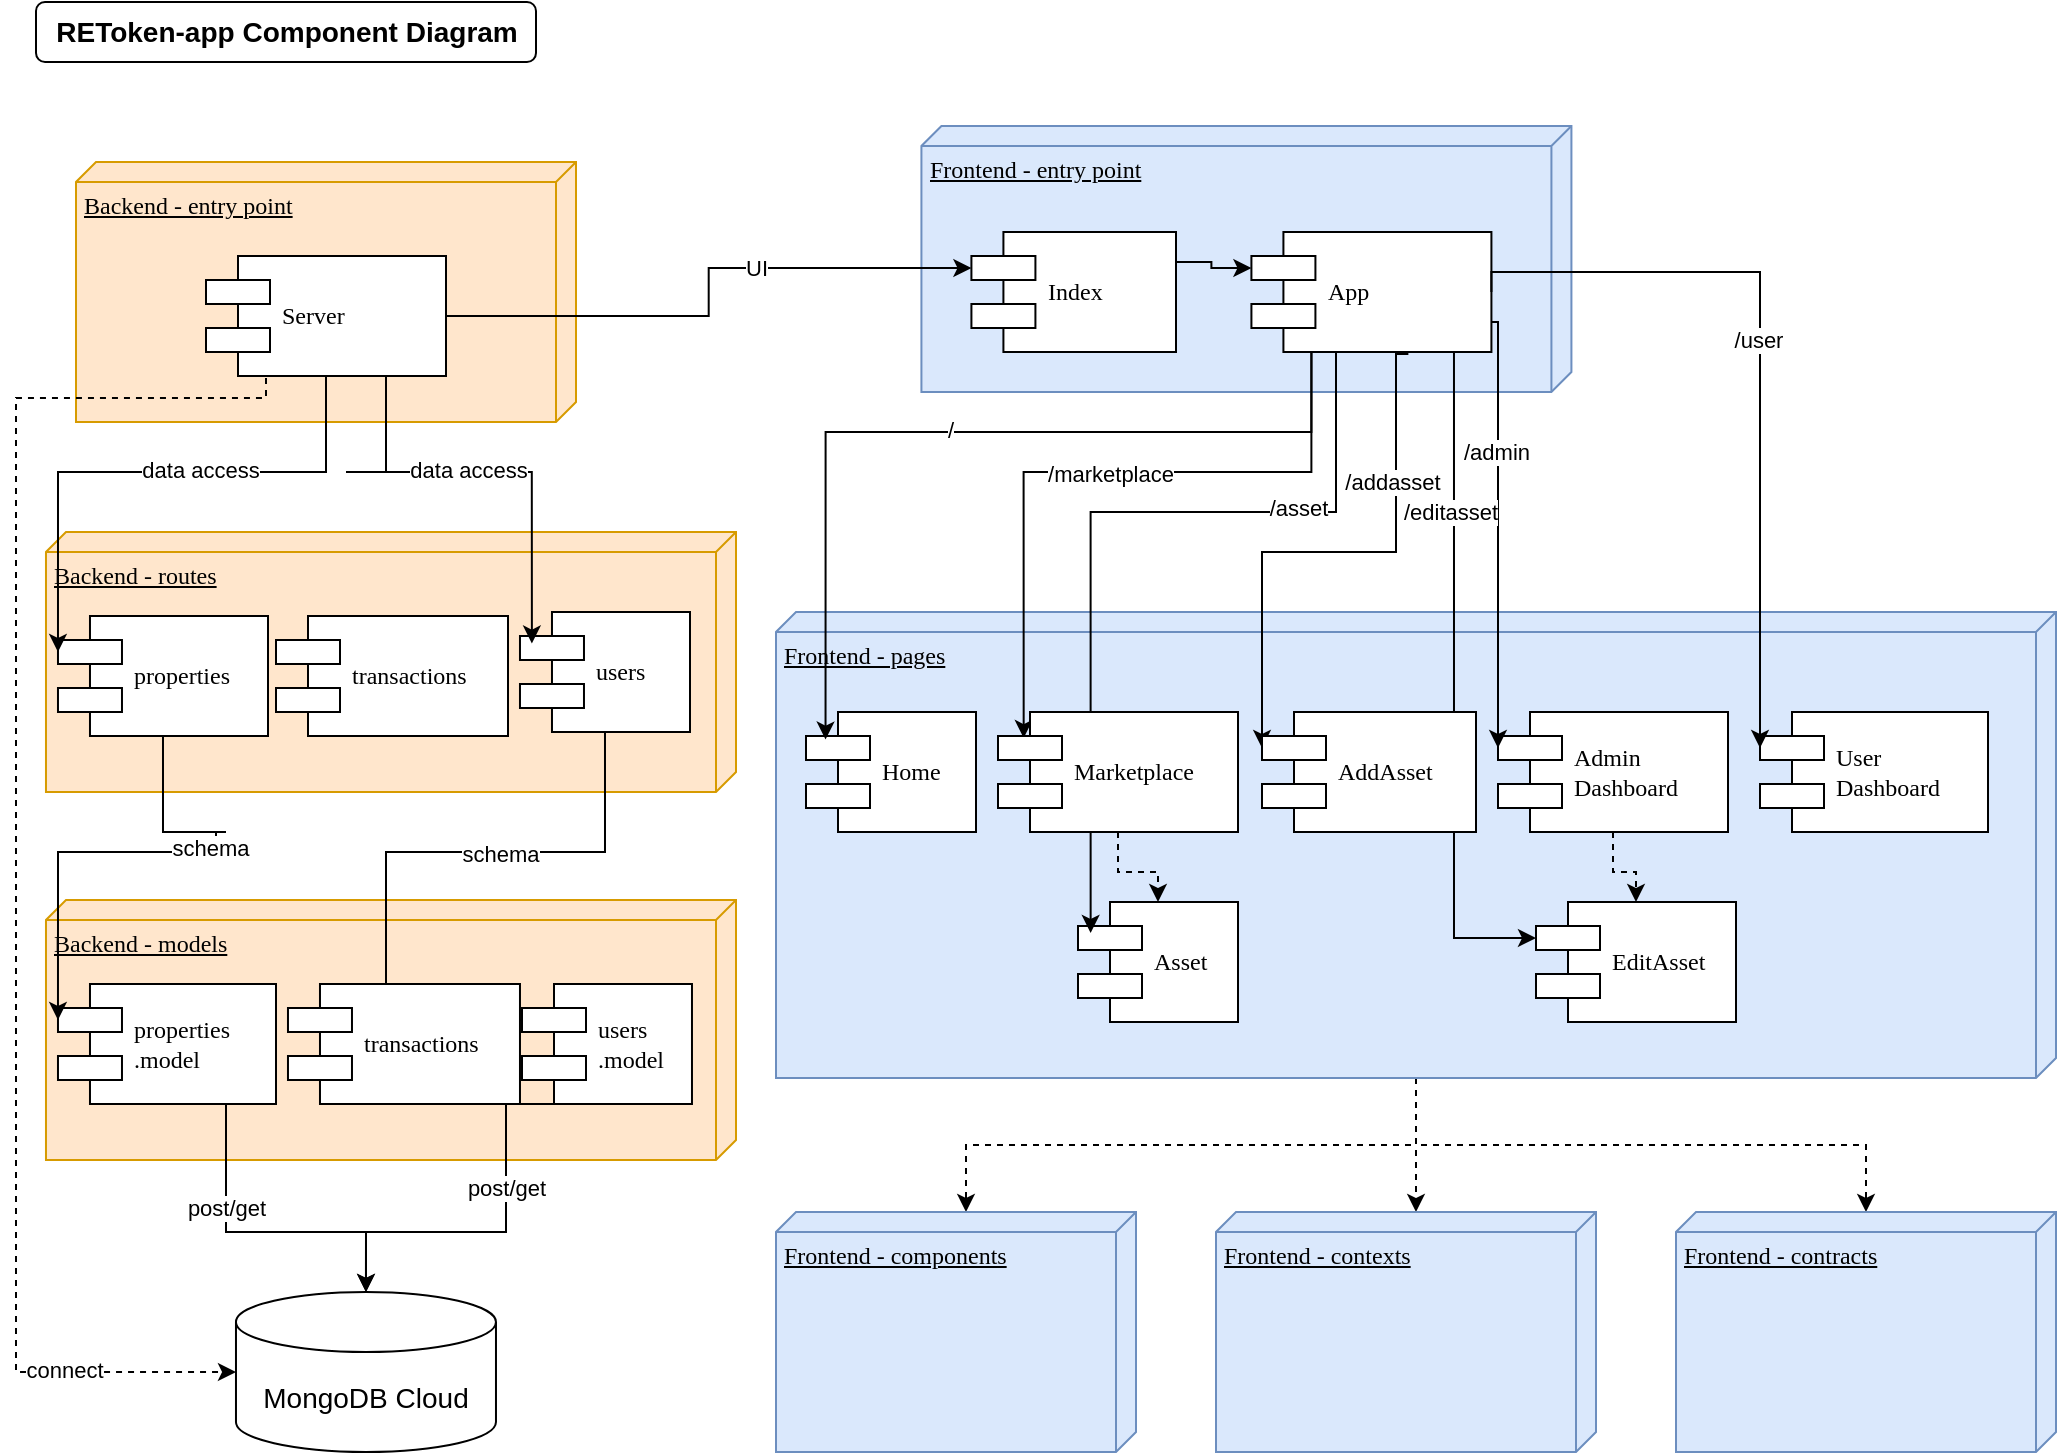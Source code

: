 <mxfile version="14.4.8" type="device" pages="3"><diagram name="App" id="5f0bae14-7c28-e335-631c-24af17079c00"><mxGraphModel dx="1278" dy="491" grid="1" gridSize="10" guides="1" tooltips="1" connect="1" arrows="1" fold="1" page="1" pageScale="1" pageWidth="1100" pageHeight="850" background="#ffffff" math="0" shadow="0"><root><mxCell id="0"/><mxCell id="1" parent="0"/><mxCell id="39150e848f15840c-1" value="Frontend - entry point" style="verticalAlign=top;align=left;spacingTop=8;spacingLeft=2;spacingRight=12;shape=cube;size=10;direction=south;fontStyle=4;html=1;rounded=0;shadow=0;comic=0;labelBackgroundColor=none;strokeWidth=1;fontFamily=Verdana;fontSize=12;fillColor=#dae8fc;strokeColor=#6c8ebf;" parent="1" vertex="1"><mxGeometry x="482.71" y="97" width="325" height="133" as="geometry"/></mxCell><mxCell id="39150e848f15840c-2" value="Backend - entry point" style="verticalAlign=top;align=left;spacingTop=8;spacingLeft=2;spacingRight=12;shape=cube;size=10;direction=south;fontStyle=4;html=1;rounded=0;shadow=0;comic=0;labelBackgroundColor=none;strokeWidth=1;fontFamily=Verdana;fontSize=12;fillColor=#ffe6cc;strokeColor=#d79b00;" parent="1" vertex="1"><mxGeometry x="60" y="115" width="250" height="130" as="geometry"/></mxCell><mxCell id="fC_HJxabOpvqKEGL4HyY-2" value="" style="edgeStyle=orthogonalEdgeStyle;rounded=0;orthogonalLoop=1;jettySize=auto;html=1;entryX=0;entryY=0.3;entryDx=0;entryDy=0;exitX=1;exitY=0.25;exitDx=0;exitDy=0;" parent="1" source="fC_HJxabOpvqKEGL4HyY-1" target="39150e848f15840c-5" edge="1"><mxGeometry relative="1" as="geometry"><Array as="points"><mxPoint x="627.71" y="168"/></Array></mxGeometry></mxCell><mxCell id="39150e848f15840c-5" value="App" style="shape=component;align=left;spacingLeft=36;rounded=0;shadow=0;comic=0;labelBackgroundColor=none;strokeWidth=1;fontFamily=Verdana;fontSize=12;html=1;" parent="1" vertex="1"><mxGeometry x="647.71" y="150" width="120" height="60" as="geometry"/></mxCell><mxCell id="fC_HJxabOpvqKEGL4HyY-1" value="Index" style="shape=component;align=left;spacingLeft=36;rounded=0;shadow=0;comic=0;labelBackgroundColor=none;strokeWidth=1;fontFamily=Verdana;fontSize=12;html=1;" parent="1" vertex="1"><mxGeometry x="507.71" y="150" width="102.29" height="60" as="geometry"/></mxCell><mxCell id="fC_HJxabOpvqKEGL4HyY-4" style="edgeStyle=orthogonalEdgeStyle;rounded=0;orthogonalLoop=1;jettySize=auto;html=1;entryX=0;entryY=0.3;entryDx=0;entryDy=0;" parent="1" source="39150e848f15840c-7" target="fC_HJxabOpvqKEGL4HyY-1" edge="1"><mxGeometry relative="1" as="geometry"><mxPoint x="580" y="140" as="targetPoint"/></mxGeometry></mxCell><mxCell id="fC_HJxabOpvqKEGL4HyY-14" value="UI" style="edgeLabel;html=1;align=center;verticalAlign=middle;resizable=0;points=[];" parent="fC_HJxabOpvqKEGL4HyY-4" vertex="1" connectable="0"><mxGeometry x="0.249" relative="1" as="geometry"><mxPoint as="offset"/></mxGeometry></mxCell><mxCell id="fC_HJxabOpvqKEGL4HyY-29" style="edgeStyle=orthogonalEdgeStyle;rounded=0;orthogonalLoop=1;jettySize=auto;html=1;exitX=0.25;exitY=0.917;exitDx=0;exitDy=0;fontSize=14;entryX=0;entryY=0.5;entryDx=0;entryDy=0;entryPerimeter=0;exitPerimeter=0;dashed=1;" parent="1" source="39150e848f15840c-7" target="fC_HJxabOpvqKEGL4HyY-26" edge="1"><mxGeometry relative="1" as="geometry"><mxPoint x="430" y="600" as="targetPoint"/><Array as="points"><mxPoint x="135" y="233"/><mxPoint x="30" y="233"/><mxPoint x="30" y="690"/></Array></mxGeometry></mxCell><mxCell id="fC_HJxabOpvqKEGL4HyY-30" value="connect" style="edgeLabel;html=1;align=center;verticalAlign=middle;resizable=0;points=[];fontSize=11;" parent="fC_HJxabOpvqKEGL4HyY-29" vertex="1" connectable="0"><mxGeometry x="0.765" y="1" relative="1" as="geometry"><mxPoint as="offset"/></mxGeometry></mxCell><mxCell id="39150e848f15840c-7" value="Server" style="shape=component;align=left;spacingLeft=36;rounded=0;shadow=0;comic=0;labelBackgroundColor=none;strokeWidth=1;fontFamily=Verdana;fontSize=12;html=1;" parent="1" vertex="1"><mxGeometry x="125" y="162" width="120" height="60" as="geometry"/></mxCell><mxCell id="fC_HJxabOpvqKEGL4HyY-8" value="Backend - routes" style="verticalAlign=top;align=left;spacingTop=8;spacingLeft=2;spacingRight=12;shape=cube;size=10;direction=south;fontStyle=4;html=1;rounded=0;shadow=0;comic=0;labelBackgroundColor=none;strokeWidth=1;fontFamily=Verdana;fontSize=12;fillColor=#ffe6cc;strokeColor=#d79b00;" parent="1" vertex="1"><mxGeometry x="44.99" y="300" width="345.01" height="130" as="geometry"/></mxCell><mxCell id="fC_HJxabOpvqKEGL4HyY-9" value="properties" style="shape=component;align=left;spacingLeft=36;rounded=0;shadow=0;comic=0;labelBackgroundColor=none;strokeWidth=1;fontFamily=Verdana;fontSize=12;html=1;" parent="1" vertex="1"><mxGeometry x="50.99" y="342" width="105.01" height="60" as="geometry"/></mxCell><mxCell id="fC_HJxabOpvqKEGL4HyY-10" value="users" style="shape=component;align=left;spacingLeft=36;rounded=0;shadow=0;comic=0;labelBackgroundColor=none;strokeWidth=1;fontFamily=Verdana;fontSize=12;html=1;" parent="1" vertex="1"><mxGeometry x="281.99" y="340" width="85.01" height="60" as="geometry"/></mxCell><mxCell id="fC_HJxabOpvqKEGL4HyY-13" style="edgeStyle=orthogonalEdgeStyle;rounded=0;orthogonalLoop=1;jettySize=auto;html=1;exitX=0.75;exitY=1;exitDx=0;exitDy=0;entryX=0.07;entryY=0.263;entryDx=0;entryDy=0;entryPerimeter=0;" parent="1" source="39150e848f15840c-7" target="fC_HJxabOpvqKEGL4HyY-10" edge="1"><mxGeometry relative="1" as="geometry"><mxPoint x="165" y="235" as="sourcePoint"/><mxPoint x="20" y="385" as="targetPoint"/><Array as="points"><mxPoint x="195" y="270"/><mxPoint x="218" y="270"/></Array></mxGeometry></mxCell><mxCell id="fC_HJxabOpvqKEGL4HyY-16" value="data access" style="edgeLabel;html=1;align=center;verticalAlign=middle;resizable=0;points=[];" parent="fC_HJxabOpvqKEGL4HyY-13" vertex="1" connectable="0"><mxGeometry x="0.04" y="1" relative="1" as="geometry"><mxPoint as="offset"/></mxGeometry></mxCell><object label="" id="fC_HJxabOpvqKEGL4HyY-12"><mxCell style="edgeStyle=orthogonalEdgeStyle;rounded=0;orthogonalLoop=1;jettySize=auto;html=1;exitX=0.5;exitY=1;exitDx=0;exitDy=0;entryX=0;entryY=0.3;entryDx=0;entryDy=0;" parent="1" source="39150e848f15840c-7" target="fC_HJxabOpvqKEGL4HyY-9" edge="1"><mxGeometry relative="1" as="geometry"><Array as="points"><mxPoint x="165" y="270"/><mxPoint x="70" y="270"/></Array></mxGeometry></mxCell></object><mxCell id="fC_HJxabOpvqKEGL4HyY-15" value="data access" style="edgeLabel;html=1;align=center;verticalAlign=middle;resizable=0;points=[];" parent="fC_HJxabOpvqKEGL4HyY-12" vertex="1" connectable="0"><mxGeometry x="-0.185" y="-1" relative="1" as="geometry"><mxPoint as="offset"/></mxGeometry></mxCell><mxCell id="fC_HJxabOpvqKEGL4HyY-17" value="Backend - models" style="verticalAlign=top;align=left;spacingTop=8;spacingLeft=2;spacingRight=12;shape=cube;size=10;direction=south;fontStyle=4;html=1;rounded=0;shadow=0;comic=0;labelBackgroundColor=none;strokeWidth=1;fontFamily=Verdana;fontSize=12;fillColor=#ffe6cc;strokeColor=#d79b00;" parent="1" vertex="1"><mxGeometry x="44.99" y="484" width="345.01" height="130" as="geometry"/></mxCell><mxCell id="fC_HJxabOpvqKEGL4HyY-27" style="edgeStyle=orthogonalEdgeStyle;rounded=0;orthogonalLoop=1;jettySize=auto;html=1;exitX=0.5;exitY=1;exitDx=0;exitDy=0;entryX=0.5;entryY=0;entryDx=0;entryDy=0;entryPerimeter=0;fontSize=14;" parent="1" source="fC_HJxabOpvqKEGL4HyY-18" target="fC_HJxabOpvqKEGL4HyY-26" edge="1"><mxGeometry relative="1" as="geometry"><Array as="points"><mxPoint x="135" y="650"/><mxPoint x="205" y="650"/></Array></mxGeometry></mxCell><mxCell id="fC_HJxabOpvqKEGL4HyY-32" value="post/get" style="edgeLabel;html=1;align=center;verticalAlign=middle;resizable=0;points=[];fontSize=11;" parent="fC_HJxabOpvqKEGL4HyY-27" vertex="1" connectable="0"><mxGeometry x="-0.157" y="-1" relative="1" as="geometry"><mxPoint x="1" as="offset"/></mxGeometry></mxCell><mxCell id="fC_HJxabOpvqKEGL4HyY-18" value="properties&lt;br&gt;.model" style="shape=component;align=left;spacingLeft=36;rounded=0;shadow=0;comic=0;labelBackgroundColor=none;strokeWidth=1;fontFamily=Verdana;fontSize=12;html=1;" parent="1" vertex="1"><mxGeometry x="50.99" y="526" width="109.01" height="60" as="geometry"/></mxCell><mxCell id="fC_HJxabOpvqKEGL4HyY-28" style="edgeStyle=orthogonalEdgeStyle;rounded=0;orthogonalLoop=1;jettySize=auto;html=1;exitX=0.5;exitY=1;exitDx=0;exitDy=0;entryX=0.5;entryY=0;entryDx=0;entryDy=0;entryPerimeter=0;fontSize=14;" parent="1" source="fC_HJxabOpvqKEGL4HyY-19" target="fC_HJxabOpvqKEGL4HyY-26" edge="1"><mxGeometry relative="1" as="geometry"><Array as="points"><mxPoint x="275" y="650"/><mxPoint x="205" y="650"/></Array></mxGeometry></mxCell><mxCell id="fC_HJxabOpvqKEGL4HyY-33" value="post/get" style="edgeLabel;html=1;align=center;verticalAlign=middle;resizable=0;points=[];fontSize=11;" parent="fC_HJxabOpvqKEGL4HyY-28" vertex="1" connectable="0"><mxGeometry x="-0.144" relative="1" as="geometry"><mxPoint as="offset"/></mxGeometry></mxCell><mxCell id="fC_HJxabOpvqKEGL4HyY-19" value="users&lt;br&gt;.model" style="shape=component;align=left;spacingLeft=36;rounded=0;shadow=0;comic=0;labelBackgroundColor=none;strokeWidth=1;fontFamily=Verdana;fontSize=12;html=1;" parent="1" vertex="1"><mxGeometry x="283" y="526" width="84.99" height="60" as="geometry"/></mxCell><mxCell id="fC_HJxabOpvqKEGL4HyY-20" style="edgeStyle=orthogonalEdgeStyle;rounded=0;orthogonalLoop=1;jettySize=auto;html=1;exitX=0.5;exitY=1;exitDx=0;exitDy=0;entryX=0;entryY=0.3;entryDx=0;entryDy=0;" parent="1" source="fC_HJxabOpvqKEGL4HyY-9" target="fC_HJxabOpvqKEGL4HyY-18" edge="1"><mxGeometry relative="1" as="geometry"><Array as="points"><mxPoint x="135" y="450"/><mxPoint x="130" y="450"/><mxPoint x="130" y="460"/><mxPoint x="75" y="460"/></Array></mxGeometry></mxCell><mxCell id="fC_HJxabOpvqKEGL4HyY-23" value="schema" style="edgeLabel;html=1;align=center;verticalAlign=middle;resizable=0;points=[];" parent="fC_HJxabOpvqKEGL4HyY-20" vertex="1" connectable="0"><mxGeometry x="-0.281" y="-3" relative="1" as="geometry"><mxPoint as="offset"/></mxGeometry></mxCell><mxCell id="fC_HJxabOpvqKEGL4HyY-21" style="edgeStyle=orthogonalEdgeStyle;rounded=0;orthogonalLoop=1;jettySize=auto;html=1;exitX=0.5;exitY=1;exitDx=0;exitDy=0;entryX=0;entryY=0.3;entryDx=0;entryDy=0;" parent="1" source="fC_HJxabOpvqKEGL4HyY-10" target="fC_HJxabOpvqKEGL4HyY-19" edge="1"><mxGeometry relative="1" as="geometry"><mxPoint x="140" y="402" as="sourcePoint"/><mxPoint x="80" y="535" as="targetPoint"/><Array as="points"><mxPoint x="325" y="460"/><mxPoint x="215" y="460"/></Array></mxGeometry></mxCell><mxCell id="fC_HJxabOpvqKEGL4HyY-22" value="schema" style="edgeLabel;html=1;align=center;verticalAlign=middle;resizable=0;points=[];" parent="fC_HJxabOpvqKEGL4HyY-21" vertex="1" connectable="0"><mxGeometry x="-0.299" y="1" relative="1" as="geometry"><mxPoint as="offset"/></mxGeometry></mxCell><mxCell id="fC_HJxabOpvqKEGL4HyY-24" value="REToken-app Component Diagram" style="text;html=1;align=center;verticalAlign=middle;resizable=0;points=[];autosize=1;fontStyle=1;fontSize=14;labelBorderColor=none;glass=1;rounded=1;shadow=0;sketch=0;strokeColor=#000000;spacingTop=2;spacingLeft=2;spacingBottom=2;spacingRight=2;" parent="1" vertex="1"><mxGeometry x="40" y="35" width="250" height="30" as="geometry"/></mxCell><mxCell id="fC_HJxabOpvqKEGL4HyY-26" value="MongoDB Cloud" style="shape=cylinder3;whiteSpace=wrap;html=1;boundedLbl=1;backgroundOutline=1;size=15;rounded=1;shadow=0;glass=1;sketch=0;strokeColor=#000000;fillColor=none;fontSize=14;" parent="1" vertex="1"><mxGeometry x="139.99" y="680" width="130" height="80" as="geometry"/></mxCell><mxCell id="_byzazIhalI7zkRC28YB-6" style="edgeStyle=orthogonalEdgeStyle;rounded=0;orthogonalLoop=1;jettySize=auto;html=1;dashed=1;fontSize=11;" parent="1" source="fC_HJxabOpvqKEGL4HyY-34" target="fC_HJxabOpvqKEGL4HyY-65" edge="1"><mxGeometry relative="1" as="geometry"/></mxCell><mxCell id="_byzazIhalI7zkRC28YB-7" style="edgeStyle=orthogonalEdgeStyle;rounded=0;orthogonalLoop=1;jettySize=auto;html=1;entryX=0;entryY=0;entryDx=0;entryDy=85;entryPerimeter=0;dashed=1;fontSize=11;" parent="1" source="fC_HJxabOpvqKEGL4HyY-34" target="fC_HJxabOpvqKEGL4HyY-63" edge="1"><mxGeometry relative="1" as="geometry"/></mxCell><mxCell id="_byzazIhalI7zkRC28YB-8" style="edgeStyle=orthogonalEdgeStyle;rounded=0;orthogonalLoop=1;jettySize=auto;html=1;entryX=0;entryY=0;entryDx=0;entryDy=90;entryPerimeter=0;dashed=1;fontSize=11;" parent="1" source="fC_HJxabOpvqKEGL4HyY-34" target="fC_HJxabOpvqKEGL4HyY-64" edge="1"><mxGeometry relative="1" as="geometry"/></mxCell><mxCell id="fC_HJxabOpvqKEGL4HyY-34" value="Frontend - pages" style="verticalAlign=top;align=left;spacingTop=8;spacingLeft=2;spacingRight=12;shape=cube;size=10;direction=south;fontStyle=4;html=1;rounded=0;shadow=0;comic=0;labelBackgroundColor=none;strokeWidth=1;fontFamily=Verdana;fontSize=12;fillColor=#dae8fc;strokeColor=#6c8ebf;" parent="1" vertex="1"><mxGeometry x="410" y="340" width="640" height="233" as="geometry"/></mxCell><mxCell id="fC_HJxabOpvqKEGL4HyY-37" value="Home" style="shape=component;align=left;spacingLeft=36;rounded=0;shadow=0;comic=0;labelBackgroundColor=none;strokeWidth=1;fontFamily=Verdana;fontSize=12;html=1;" parent="1" vertex="1"><mxGeometry x="425" y="390" width="85" height="60" as="geometry"/></mxCell><mxCell id="fC_HJxabOpvqKEGL4HyY-58" style="edgeStyle=orthogonalEdgeStyle;rounded=0;orthogonalLoop=1;jettySize=auto;html=1;entryX=0.5;entryY=0;entryDx=0;entryDy=0;fontSize=11;dashed=1;" parent="1" source="fC_HJxabOpvqKEGL4HyY-39" target="fC_HJxabOpvqKEGL4HyY-43" edge="1"><mxGeometry relative="1" as="geometry"/></mxCell><mxCell id="fC_HJxabOpvqKEGL4HyY-39" value="Admin&lt;br&gt;Dashboard" style="shape=component;align=left;spacingLeft=36;rounded=0;shadow=0;comic=0;labelBackgroundColor=none;strokeWidth=1;fontFamily=Verdana;fontSize=12;html=1;" parent="1" vertex="1"><mxGeometry x="771" y="390" width="115" height="60" as="geometry"/></mxCell><mxCell id="fC_HJxabOpvqKEGL4HyY-41" value="User&lt;br&gt;Dashboard" style="shape=component;align=left;spacingLeft=36;rounded=0;shadow=0;comic=0;labelBackgroundColor=none;strokeWidth=1;fontFamily=Verdana;fontSize=12;html=1;" parent="1" vertex="1"><mxGeometry x="902" y="390" width="114" height="60" as="geometry"/></mxCell><mxCell id="fC_HJxabOpvqKEGL4HyY-42" value="Asset" style="shape=component;align=left;spacingLeft=36;rounded=0;shadow=0;comic=0;labelBackgroundColor=none;strokeWidth=1;fontFamily=Verdana;fontSize=12;html=1;" parent="1" vertex="1"><mxGeometry x="561" y="485" width="80" height="60" as="geometry"/></mxCell><mxCell id="fC_HJxabOpvqKEGL4HyY-43" value="EditAsset" style="shape=component;align=left;spacingLeft=36;rounded=0;shadow=0;comic=0;labelBackgroundColor=none;strokeWidth=1;fontFamily=Verdana;fontSize=12;html=1;" parent="1" vertex="1"><mxGeometry x="790" y="485" width="100" height="60" as="geometry"/></mxCell><mxCell id="fC_HJxabOpvqKEGL4HyY-45" style="edgeStyle=orthogonalEdgeStyle;rounded=0;orthogonalLoop=1;jettySize=auto;html=1;entryX=0.107;entryY=0.217;entryDx=0;entryDy=0;entryPerimeter=0;fontSize=11;exitX=0.25;exitY=1;exitDx=0;exitDy=0;" parent="1" source="39150e848f15840c-5" target="fC_HJxabOpvqKEGL4HyY-36" edge="1"><mxGeometry relative="1" as="geometry"><mxPoint x="630" y="210" as="sourcePoint"/><mxPoint x="444.775" y="333.8" as="targetPoint"/><Array as="points"><mxPoint x="678" y="270"/><mxPoint x="534" y="270"/></Array></mxGeometry></mxCell><mxCell id="_byzazIhalI7zkRC28YB-1" value="/marketplace" style="edgeLabel;html=1;align=center;verticalAlign=middle;resizable=0;points=[];fontSize=11;" parent="fC_HJxabOpvqKEGL4HyY-45" vertex="1" connectable="0"><mxGeometry x="-0.043" y="1" relative="1" as="geometry"><mxPoint as="offset"/></mxGeometry></mxCell><mxCell id="fC_HJxabOpvqKEGL4HyY-44" style="edgeStyle=orthogonalEdgeStyle;rounded=0;orthogonalLoop=1;jettySize=auto;html=1;entryX=0.115;entryY=0.23;entryDx=0;entryDy=0;entryPerimeter=0;fontSize=11;exitX=0.25;exitY=1;exitDx=0;exitDy=0;" parent="1" source="39150e848f15840c-5" target="fC_HJxabOpvqKEGL4HyY-37" edge="1"><mxGeometry relative="1" as="geometry"><mxPoint x="610" y="200" as="sourcePoint"/><Array as="points"><mxPoint x="678" y="250"/><mxPoint x="435" y="250"/></Array></mxGeometry></mxCell><mxCell id="_byzazIhalI7zkRC28YB-3" value="/" style="edgeLabel;html=1;align=center;verticalAlign=middle;resizable=0;points=[];fontSize=11;" parent="fC_HJxabOpvqKEGL4HyY-44" vertex="1" connectable="0"><mxGeometry x="0.013" y="-1" relative="1" as="geometry"><mxPoint as="offset"/></mxGeometry></mxCell><mxCell id="fC_HJxabOpvqKEGL4HyY-48" style="edgeStyle=orthogonalEdgeStyle;rounded=0;orthogonalLoop=1;jettySize=auto;html=1;entryX=0;entryY=0.3;entryDx=0;entryDy=0;fontSize=11;exitX=0.654;exitY=1.017;exitDx=0;exitDy=0;exitPerimeter=0;" parent="1" source="39150e848f15840c-5" target="fC_HJxabOpvqKEGL4HyY-38" edge="1"><mxGeometry relative="1" as="geometry"><mxPoint x="653" y="200" as="sourcePoint"/><mxPoint x="543.84" y="333.02" as="targetPoint"/><Array as="points"><mxPoint x="720" y="211"/><mxPoint x="720" y="310"/><mxPoint x="653" y="310"/></Array></mxGeometry></mxCell><mxCell id="fC_HJxabOpvqKEGL4HyY-49" value="/addasset" style="edgeLabel;html=1;align=center;verticalAlign=middle;resizable=0;points=[];fontSize=11;" parent="fC_HJxabOpvqKEGL4HyY-48" vertex="1" connectable="0"><mxGeometry x="-0.481" y="-2" relative="1" as="geometry"><mxPoint as="offset"/></mxGeometry></mxCell><mxCell id="fC_HJxabOpvqKEGL4HyY-50" style="edgeStyle=orthogonalEdgeStyle;rounded=0;orthogonalLoop=1;jettySize=auto;html=1;exitX=1;exitY=0.75;exitDx=0;exitDy=0;entryX=0;entryY=0.3;entryDx=0;entryDy=0;fontSize=11;" parent="1" source="39150e848f15840c-5" target="fC_HJxabOpvqKEGL4HyY-39" edge="1"><mxGeometry relative="1" as="geometry"><Array as="points"><mxPoint x="771" y="195"/></Array></mxGeometry></mxCell><mxCell id="fC_HJxabOpvqKEGL4HyY-52" value="/admin" style="edgeLabel;html=1;align=center;verticalAlign=middle;resizable=0;points=[];fontSize=11;" parent="fC_HJxabOpvqKEGL4HyY-50" vertex="1" connectable="0"><mxGeometry x="-0.366" y="-1" relative="1" as="geometry"><mxPoint as="offset"/></mxGeometry></mxCell><mxCell id="fC_HJxabOpvqKEGL4HyY-51" style="edgeStyle=orthogonalEdgeStyle;rounded=0;orthogonalLoop=1;jettySize=auto;html=1;exitX=1;exitY=0.5;exitDx=0;exitDy=0;entryX=0;entryY=0.3;entryDx=0;entryDy=0;fontSize=11;" parent="1" source="39150e848f15840c-5" target="fC_HJxabOpvqKEGL4HyY-41" edge="1"><mxGeometry relative="1" as="geometry"><mxPoint x="690" y="210" as="sourcePoint"/><mxPoint x="781" y="338" as="targetPoint"/><Array as="points"><mxPoint x="902" y="170"/></Array></mxGeometry></mxCell><mxCell id="fC_HJxabOpvqKEGL4HyY-53" value="/user" style="edgeLabel;html=1;align=center;verticalAlign=middle;resizable=0;points=[];fontSize=11;" parent="fC_HJxabOpvqKEGL4HyY-51" vertex="1" connectable="0"><mxGeometry x="-0.07" y="-1" relative="1" as="geometry"><mxPoint as="offset"/></mxGeometry></mxCell><mxCell id="fC_HJxabOpvqKEGL4HyY-54" style="edgeStyle=orthogonalEdgeStyle;rounded=0;orthogonalLoop=1;jettySize=auto;html=1;entryX=0;entryY=0.3;entryDx=0;entryDy=0;fontSize=11;exitX=0.844;exitY=0.998;exitDx=0;exitDy=0;exitPerimeter=0;" parent="1" source="39150e848f15840c-5" target="fC_HJxabOpvqKEGL4HyY-43" edge="1"><mxGeometry relative="1" as="geometry"><mxPoint x="700" y="200" as="sourcePoint"/><mxPoint x="912" y="338" as="targetPoint"/><Array as="points"><mxPoint x="749" y="503"/></Array></mxGeometry></mxCell><mxCell id="fC_HJxabOpvqKEGL4HyY-56" value="/editasset" style="edgeLabel;html=1;align=center;verticalAlign=middle;resizable=0;points=[];fontSize=11;" parent="fC_HJxabOpvqKEGL4HyY-54" vertex="1" connectable="0"><mxGeometry x="-0.521" y="-2" relative="1" as="geometry"><mxPoint as="offset"/></mxGeometry></mxCell><mxCell id="fC_HJxabOpvqKEGL4HyY-38" value="AddAsset" style="shape=component;align=left;spacingLeft=36;rounded=0;shadow=0;comic=0;labelBackgroundColor=none;strokeWidth=1;fontFamily=Verdana;fontSize=12;html=1;" parent="1" vertex="1"><mxGeometry x="653" y="390" width="107" height="60" as="geometry"/></mxCell><mxCell id="fC_HJxabOpvqKEGL4HyY-59" style="edgeStyle=orthogonalEdgeStyle;rounded=0;orthogonalLoop=1;jettySize=auto;html=1;entryX=0.079;entryY=0.258;entryDx=0;entryDy=0;fontSize=11;entryPerimeter=0;" parent="1" target="fC_HJxabOpvqKEGL4HyY-42" edge="1"><mxGeometry relative="1" as="geometry"><mxPoint x="690" y="210" as="sourcePoint"/><mxPoint x="800" y="433.0" as="targetPoint"/><Array as="points"><mxPoint x="690" y="210"/><mxPoint x="690" y="290"/><mxPoint x="567" y="290"/></Array></mxGeometry></mxCell><mxCell id="fC_HJxabOpvqKEGL4HyY-61" value="/asset" style="edgeLabel;html=1;align=center;verticalAlign=middle;resizable=0;points=[];fontSize=11;" parent="fC_HJxabOpvqKEGL4HyY-59" vertex="1" connectable="0"><mxGeometry x="-0.521" y="-2" relative="1" as="geometry"><mxPoint as="offset"/></mxGeometry></mxCell><mxCell id="fC_HJxabOpvqKEGL4HyY-62" style="edgeStyle=orthogonalEdgeStyle;rounded=0;orthogonalLoop=1;jettySize=auto;html=1;dashed=1;fontSize=11;" parent="1" source="fC_HJxabOpvqKEGL4HyY-36" target="fC_HJxabOpvqKEGL4HyY-42" edge="1"><mxGeometry relative="1" as="geometry"/></mxCell><mxCell id="fC_HJxabOpvqKEGL4HyY-36" value="Marketplace" style="shape=component;align=left;spacingLeft=36;rounded=0;shadow=0;comic=0;labelBackgroundColor=none;strokeWidth=1;fontFamily=Verdana;fontSize=12;html=1;" parent="1" vertex="1"><mxGeometry x="521" y="390" width="120" height="60" as="geometry"/></mxCell><mxCell id="fC_HJxabOpvqKEGL4HyY-63" value="Frontend - components" style="verticalAlign=top;align=left;spacingTop=8;spacingLeft=2;spacingRight=12;shape=cube;size=10;direction=south;fontStyle=4;html=1;rounded=0;shadow=0;comic=0;labelBackgroundColor=none;strokeWidth=1;fontFamily=Verdana;fontSize=12;fillColor=#dae8fc;strokeColor=#6c8ebf;" parent="1" vertex="1"><mxGeometry x="410" y="640" width="180" height="120" as="geometry"/></mxCell><mxCell id="fC_HJxabOpvqKEGL4HyY-64" value="Frontend - contexts" style="verticalAlign=top;align=left;spacingTop=8;spacingLeft=2;spacingRight=12;shape=cube;size=10;direction=south;fontStyle=4;html=1;rounded=0;shadow=0;comic=0;labelBackgroundColor=none;strokeWidth=1;fontFamily=Verdana;fontSize=12;fillColor=#dae8fc;strokeColor=#6c8ebf;" parent="1" vertex="1"><mxGeometry x="630" y="640" width="190" height="120" as="geometry"/></mxCell><mxCell id="fC_HJxabOpvqKEGL4HyY-65" value="Frontend - contracts" style="verticalAlign=top;align=left;spacingTop=8;spacingLeft=2;spacingRight=12;shape=cube;size=10;direction=south;fontStyle=4;html=1;rounded=0;shadow=0;comic=0;labelBackgroundColor=none;strokeWidth=1;fontFamily=Verdana;fontSize=12;fillColor=#dae8fc;strokeColor=#6c8ebf;" parent="1" vertex="1"><mxGeometry x="860" y="640" width="190" height="120" as="geometry"/></mxCell><mxCell id="46ZqL2C6h_HEU4Npio-J-1" value="transactions" style="shape=component;align=left;spacingLeft=36;rounded=0;shadow=0;comic=0;labelBackgroundColor=none;strokeWidth=1;fontFamily=Verdana;fontSize=12;html=1;" vertex="1" parent="1"><mxGeometry x="160" y="342" width="116" height="60" as="geometry"/></mxCell><mxCell id="46ZqL2C6h_HEU4Npio-J-2" value="transactions" style="shape=component;align=left;spacingLeft=36;rounded=0;shadow=0;comic=0;labelBackgroundColor=none;strokeWidth=1;fontFamily=Verdana;fontSize=12;html=1;" vertex="1" parent="1"><mxGeometry x="165.99" y="526" width="116" height="60" as="geometry"/></mxCell></root></mxGraphModel></diagram><diagram id="w8loDwSNxkHT3qd5LG7J" name="Client Detail"><mxGraphModel dx="1303" dy="782" grid="1" gridSize="10" guides="1" tooltips="1" connect="1" arrows="1" fold="1" page="1" pageScale="1" pageWidth="1169" pageHeight="827" math="0" shadow="0"><root><mxCell id="v5u5Af7bXTkSaJHS6vF0-0"/><mxCell id="v5u5Af7bXTkSaJHS6vF0-1" parent="v5u5Af7bXTkSaJHS6vF0-0"/><mxCell id="CyLnHFbTs70AnI1c2A-T-3" value="Frontend - pages" style="verticalAlign=top;align=left;spacingTop=8;spacingLeft=2;spacingRight=12;shape=cube;size=10;direction=south;fontStyle=4;html=1;rounded=0;shadow=0;comic=0;labelBackgroundColor=none;strokeWidth=1;fontFamily=Verdana;fontSize=12;fillColor=#dae8fc;strokeColor=#6c8ebf;" parent="v5u5Af7bXTkSaJHS6vF0-1" vertex="1"><mxGeometry x="80" y="330" width="860" height="130" as="geometry"/></mxCell><mxCell id="CyLnHFbTs70AnI1c2A-T-4" value="Home" style="shape=component;align=left;spacingLeft=36;rounded=0;shadow=0;comic=0;labelBackgroundColor=none;strokeWidth=1;fontFamily=Verdana;fontSize=12;html=1;" parent="v5u5Af7bXTkSaJHS6vF0-1" vertex="1"><mxGeometry x="95" y="380" width="85" height="60" as="geometry"/></mxCell><mxCell id="CyLnHFbTs70AnI1c2A-T-5" style="edgeStyle=orthogonalEdgeStyle;rounded=0;orthogonalLoop=1;jettySize=auto;html=1;entryX=0.25;entryY=0;entryDx=0;entryDy=0;fontSize=11;dashed=1;exitX=0.5;exitY=0;exitDx=0;exitDy=0;" parent="v5u5Af7bXTkSaJHS6vF0-1" source="CyLnHFbTs70AnI1c2A-T-6" target="CyLnHFbTs70AnI1c2A-T-9" edge="1"><mxGeometry relative="1" as="geometry"/></mxCell><mxCell id="Tvn8v43-RUrY8kX3c9cq-1" value="useHistory" style="edgeLabel;html=1;align=center;verticalAlign=middle;resizable=0;points=[];fontSize=11;" parent="CyLnHFbTs70AnI1c2A-T-5" vertex="1" connectable="0"><mxGeometry x="-0.146" y="-2" relative="1" as="geometry"><mxPoint as="offset"/></mxGeometry></mxCell><mxCell id="CyLnHFbTs70AnI1c2A-T-6" value="Admin&lt;br&gt;Dashboard" style="shape=component;align=left;spacingLeft=36;rounded=0;shadow=0;comic=0;labelBackgroundColor=none;strokeWidth=1;fontFamily=Verdana;fontSize=12;html=1;" parent="v5u5Af7bXTkSaJHS6vF0-1" vertex="1"><mxGeometry x="550" y="380" width="115" height="60" as="geometry"/></mxCell><mxCell id="CyLnHFbTs70AnI1c2A-T-7" value="User&lt;br&gt;Dashboard" style="shape=component;align=left;spacingLeft=36;rounded=0;shadow=0;comic=0;labelBackgroundColor=none;strokeWidth=1;fontFamily=Verdana;fontSize=12;html=1;" parent="v5u5Af7bXTkSaJHS6vF0-1" vertex="1"><mxGeometry x="800" y="380" width="114" height="60" as="geometry"/></mxCell><mxCell id="CyLnHFbTs70AnI1c2A-T-8" value="Asset" style="shape=component;align=left;spacingLeft=36;rounded=0;shadow=0;comic=0;labelBackgroundColor=none;strokeWidth=1;fontFamily=Verdana;fontSize=12;html=1;" parent="v5u5Af7bXTkSaJHS6vF0-1" vertex="1"><mxGeometry x="330" y="380" width="80" height="60" as="geometry"/></mxCell><mxCell id="CyLnHFbTs70AnI1c2A-T-9" value="EditAsset" style="shape=component;align=left;spacingLeft=36;rounded=0;shadow=0;comic=0;labelBackgroundColor=none;strokeWidth=1;fontFamily=Verdana;fontSize=12;html=1;" parent="v5u5Af7bXTkSaJHS6vF0-1" vertex="1"><mxGeometry x="680" y="380" width="100" height="60" as="geometry"/></mxCell><mxCell id="CyLnHFbTs70AnI1c2A-T-10" value="AddAsset" style="shape=component;align=left;spacingLeft=36;rounded=0;shadow=0;comic=0;labelBackgroundColor=none;strokeWidth=1;fontFamily=Verdana;fontSize=12;html=1;" parent="v5u5Af7bXTkSaJHS6vF0-1" vertex="1"><mxGeometry x="423" y="380" width="107" height="60" as="geometry"/></mxCell><mxCell id="CyLnHFbTs70AnI1c2A-T-11" style="edgeStyle=orthogonalEdgeStyle;rounded=0;orthogonalLoop=1;jettySize=auto;html=1;dashed=1;fontSize=11;entryX=0.5;entryY=0;entryDx=0;entryDy=0;exitX=0.75;exitY=0;exitDx=0;exitDy=0;" parent="v5u5Af7bXTkSaJHS6vF0-1" source="CyLnHFbTs70AnI1c2A-T-12" target="CyLnHFbTs70AnI1c2A-T-8" edge="1"><mxGeometry relative="1" as="geometry"><mxPoint x="331" y="380" as="targetPoint"/><Array as="points"><mxPoint x="281" y="360"/><mxPoint x="370" y="360"/></Array></mxGeometry></mxCell><mxCell id="Tvn8v43-RUrY8kX3c9cq-0" value="useHistory" style="edgeLabel;html=1;align=center;verticalAlign=middle;resizable=0;points=[];fontSize=11;" parent="CyLnHFbTs70AnI1c2A-T-11" vertex="1" connectable="0"><mxGeometry x="0.135" y="1" relative="1" as="geometry"><mxPoint as="offset"/></mxGeometry></mxCell><mxCell id="CyLnHFbTs70AnI1c2A-T-12" value="Marketplace" style="shape=component;align=left;spacingLeft=36;rounded=0;shadow=0;comic=0;labelBackgroundColor=none;strokeWidth=1;fontFamily=Verdana;fontSize=12;html=1;" parent="v5u5Af7bXTkSaJHS6vF0-1" vertex="1"><mxGeometry x="191" y="380" width="120" height="60" as="geometry"/></mxCell><mxCell id="CyLnHFbTs70AnI1c2A-T-13" value="Frontend - components" style="verticalAlign=top;align=left;spacingTop=8;spacingLeft=2;spacingRight=12;shape=cube;size=10;direction=south;fontStyle=4;html=1;rounded=0;shadow=0;comic=0;labelBackgroundColor=none;strokeWidth=1;fontFamily=Verdana;fontSize=12;fillColor=#dae8fc;strokeColor=#6c8ebf;" parent="v5u5Af7bXTkSaJHS6vF0-1" vertex="1"><mxGeometry x="80" y="550" width="650" height="200" as="geometry"/></mxCell><mxCell id="CyLnHFbTs70AnI1c2A-T-14" value="Frontend - contexts" style="verticalAlign=top;align=left;spacingTop=8;spacingLeft=2;spacingRight=12;shape=cube;size=10;direction=south;fontStyle=4;html=1;rounded=0;shadow=0;comic=0;labelBackgroundColor=none;strokeWidth=1;fontFamily=Verdana;fontSize=12;fillColor=#dae8fc;strokeColor=#6c8ebf;" parent="v5u5Af7bXTkSaJHS6vF0-1" vertex="1"><mxGeometry x="255" y="110" width="465" height="120" as="geometry"/></mxCell><mxCell id="CyLnHFbTs70AnI1c2A-T-15" value="Frontend - contracts" style="verticalAlign=top;align=left;spacingTop=8;spacingLeft=2;spacingRight=12;shape=cube;size=10;direction=south;fontStyle=4;html=1;rounded=0;shadow=0;comic=0;labelBackgroundColor=none;strokeWidth=1;fontFamily=Verdana;fontSize=12;fillColor=#dae8fc;strokeColor=#6c8ebf;" parent="v5u5Af7bXTkSaJHS6vF0-1" vertex="1"><mxGeometry x="800" y="550" width="320" height="200" as="geometry"/></mxCell><mxCell id="0GIwPeIAY0qoImO7NhFF-0" value="&lt;span style=&quot;color: rgb(0 , 0 , 0) ; font-family: &amp;#34;helvetica&amp;#34; ; font-size: 14px ; font-style: normal ; font-weight: 700 ; letter-spacing: normal ; text-align: center ; text-indent: 0px ; text-transform: none ; word-spacing: 0px ; background-color: rgb(248 , 249 , 250) ; display: inline ; float: none&quot;&gt;Client Component Diagram&lt;/span&gt;" style="text;whiteSpace=wrap;html=1;fontSize=11;rounded=1;glass=1;strokeColor=#000000;" parent="v5u5Af7bXTkSaJHS6vF0-1" vertex="1"><mxGeometry x="51" y="30" width="260" height="30" as="geometry"/></mxCell><mxCell id="0GIwPeIAY0qoImO7NhFF-1" value="Navbar" style="shape=component;align=left;spacingLeft=36;rounded=0;shadow=0;comic=0;labelBackgroundColor=none;strokeWidth=1;fontFamily=Verdana;fontSize=12;html=1;" parent="v5u5Af7bXTkSaJHS6vF0-1" vertex="1"><mxGeometry x="230" y="670" width="85" height="50" as="geometry"/></mxCell><mxCell id="0GIwPeIAY0qoImO7NhFF-2" value="Asset&lt;br&gt;Context" style="shape=component;align=left;spacingLeft=36;rounded=0;shadow=0;comic=0;labelBackgroundColor=none;strokeWidth=1;fontFamily=Verdana;fontSize=12;html=1;" parent="v5u5Af7bXTkSaJHS6vF0-1" vertex="1"><mxGeometry x="379" y="172" width="95" height="50" as="geometry"/></mxCell><mxCell id="0GIwPeIAY0qoImO7NhFF-3" value="Asset&lt;br&gt;Reducer" style="shape=component;align=left;spacingLeft=36;rounded=0;shadow=0;comic=0;labelBackgroundColor=none;strokeWidth=1;fontFamily=Verdana;fontSize=12;html=1;" parent="v5u5Af7bXTkSaJHS6vF0-1" vertex="1"><mxGeometry x="267.5" y="172" width="95" height="50" as="geometry"/></mxCell><mxCell id="0GIwPeIAY0qoImO7NhFF-4" value="User&lt;br&gt;Context" style="shape=component;align=left;spacingLeft=36;rounded=0;shadow=0;comic=0;labelBackgroundColor=none;strokeWidth=1;fontFamily=Verdana;fontSize=12;html=1;" parent="v5u5Af7bXTkSaJHS6vF0-1" vertex="1"><mxGeometry x="491" y="172" width="90" height="50" as="geometry"/></mxCell><mxCell id="YvRSBf-HaV51MKmuPP8H-0" value="Contract&lt;br&gt;Context" style="shape=component;align=left;spacingLeft=36;rounded=0;shadow=0;comic=0;labelBackgroundColor=none;strokeWidth=1;fontFamily=Verdana;fontSize=12;html=1;" parent="v5u5Af7bXTkSaJHS6vF0-1" vertex="1"><mxGeometry x="597" y="172" width="100" height="50" as="geometry"/></mxCell><mxCell id="YvRSBf-HaV51MKmuPP8H-1" value="Footer" style="shape=component;align=left;spacingLeft=36;rounded=0;shadow=0;comic=0;labelBackgroundColor=none;strokeWidth=1;fontFamily=Verdana;fontSize=12;html=1;" parent="v5u5Af7bXTkSaJHS6vF0-1" vertex="1"><mxGeometry x="347.5" y="670" width="85" height="50" as="geometry"/></mxCell><mxCell id="YvRSBf-HaV51MKmuPP8H-2" value="AssetCard" style="shape=component;align=left;spacingLeft=36;rounded=0;shadow=0;comic=0;labelBackgroundColor=none;strokeWidth=1;fontFamily=Verdana;fontSize=12;html=1;" parent="v5u5Af7bXTkSaJHS6vF0-1" vertex="1"><mxGeometry x="205" y="600" width="110" height="50" as="geometry"/></mxCell><mxCell id="YvRSBf-HaV51MKmuPP8H-3" value="InputForm" style="shape=component;align=left;spacingLeft=36;rounded=0;shadow=0;comic=0;labelBackgroundColor=none;strokeWidth=1;fontFamily=Verdana;fontSize=12;html=1;" parent="v5u5Af7bXTkSaJHS6vF0-1" vertex="1"><mxGeometry x="475" y="600" width="110" height="50" as="geometry"/></mxCell><mxCell id="YvRSBf-HaV51MKmuPP8H-4" value="Banner" style="shape=component;align=left;spacingLeft=36;rounded=0;shadow=0;comic=0;labelBackgroundColor=none;strokeWidth=1;fontFamily=Verdana;fontSize=12;html=1;" parent="v5u5Af7bXTkSaJHS6vF0-1" vertex="1"><mxGeometry x="95" y="600" width="85" height="50" as="geometry"/></mxCell><mxCell id="YvRSBf-HaV51MKmuPP8H-5" value="AssetDetail" style="shape=component;align=left;spacingLeft=36;rounded=0;shadow=0;comic=0;labelBackgroundColor=none;strokeWidth=1;fontFamily=Verdana;fontSize=12;html=1;" parent="v5u5Af7bXTkSaJHS6vF0-1" vertex="1"><mxGeometry x="335" y="600" width="110" height="50" as="geometry"/></mxCell><mxCell id="YvRSBf-HaV51MKmuPP8H-6" value="Sidebar" style="shape=component;align=left;spacingLeft=36;rounded=0;shadow=0;comic=0;labelBackgroundColor=none;strokeWidth=1;fontFamily=Verdana;fontSize=12;html=1;" parent="v5u5Af7bXTkSaJHS6vF0-1" vertex="1"><mxGeometry x="605" y="600" width="95" height="50" as="geometry"/></mxCell><mxCell id="YvRSBf-HaV51MKmuPP8H-8" value="GlobalStyle" style="shape=component;align=left;spacingLeft=36;rounded=0;shadow=0;comic=0;labelBackgroundColor=none;strokeWidth=1;fontFamily=Verdana;fontSize=12;html=1;" parent="v5u5Af7bXTkSaJHS6vF0-1" vertex="1"><mxGeometry x="465" y="670" width="120" height="50" as="geometry"/></mxCell><mxCell id="YvRSBf-HaV51MKmuPP8H-9" style="edgeStyle=orthogonalEdgeStyle;rounded=0;orthogonalLoop=1;jettySize=auto;html=1;entryX=0.12;entryY=0.132;entryDx=0;entryDy=0;entryPerimeter=0;fontSize=11;" parent="v5u5Af7bXTkSaJHS6vF0-1" source="CyLnHFbTs70AnI1c2A-T-4" target="YvRSBf-HaV51MKmuPP8H-4" edge="1"><mxGeometry relative="1" as="geometry"/></mxCell><mxCell id="YvRSBf-HaV51MKmuPP8H-22" value="&amp;lt;Banner&amp;gt;" style="edgeLabel;html=1;align=center;verticalAlign=middle;resizable=0;points=[];fontSize=11;" parent="YvRSBf-HaV51MKmuPP8H-9" vertex="1" connectable="0"><mxGeometry x="-0.354" y="-3" relative="1" as="geometry"><mxPoint as="offset"/></mxGeometry></mxCell><mxCell id="YvRSBf-HaV51MKmuPP8H-10" style="edgeStyle=orthogonalEdgeStyle;rounded=0;orthogonalLoop=1;jettySize=auto;html=1;entryX=0;entryY=0.3;entryDx=0;entryDy=0;fontSize=11;exitX=0.25;exitY=1;exitDx=0;exitDy=0;" parent="v5u5Af7bXTkSaJHS6vF0-1" source="CyLnHFbTs70AnI1c2A-T-12" target="YvRSBf-HaV51MKmuPP8H-2" edge="1"><mxGeometry relative="1" as="geometry"><mxPoint x="147.5" y="450" as="sourcePoint"/><mxPoint x="115.2" y="576.6" as="targetPoint"/><Array as="points"><mxPoint x="221" y="480"/><mxPoint x="205" y="480"/></Array></mxGeometry></mxCell><mxCell id="YvRSBf-HaV51MKmuPP8H-11" value="&amp;lt;AssetCard&amp;gt;" style="edgeLabel;html=1;align=center;verticalAlign=middle;resizable=0;points=[];fontSize=11;" parent="YvRSBf-HaV51MKmuPP8H-10" vertex="1" connectable="0"><mxGeometry x="-0.322" y="2" relative="1" as="geometry"><mxPoint as="offset"/></mxGeometry></mxCell><mxCell id="YvRSBf-HaV51MKmuPP8H-12" style="edgeStyle=orthogonalEdgeStyle;rounded=0;orthogonalLoop=1;jettySize=auto;html=1;entryX=0.085;entryY=0.18;entryDx=0;entryDy=0;entryPerimeter=0;fontSize=11;" parent="v5u5Af7bXTkSaJHS6vF0-1" source="CyLnHFbTs70AnI1c2A-T-8" target="YvRSBf-HaV51MKmuPP8H-5" edge="1"><mxGeometry relative="1" as="geometry"><mxPoint x="406.15" y="460" as="sourcePoint"/><mxPoint x="373.85" y="586.6" as="targetPoint"/><Array as="points"><mxPoint x="370" y="480"/><mxPoint x="344" y="480"/></Array></mxGeometry></mxCell><mxCell id="YvRSBf-HaV51MKmuPP8H-21" value="&amp;lt;AssetDetail&amp;gt;" style="edgeLabel;html=1;align=center;verticalAlign=middle;resizable=0;points=[];fontSize=11;" parent="YvRSBf-HaV51MKmuPP8H-12" vertex="1" connectable="0"><mxGeometry x="-0.272" y="1" relative="1" as="geometry"><mxPoint as="offset"/></mxGeometry></mxCell><mxCell id="YvRSBf-HaV51MKmuPP8H-13" style="edgeStyle=orthogonalEdgeStyle;rounded=0;orthogonalLoop=1;jettySize=auto;html=1;fontSize=11;exitX=0.346;exitY=1;exitDx=0;exitDy=0;entryX=0;entryY=0.3;entryDx=0;entryDy=0;exitPerimeter=0;" parent="v5u5Af7bXTkSaJHS6vF0-1" source="CyLnHFbTs70AnI1c2A-T-10" target="YvRSBf-HaV51MKmuPP8H-3" edge="1"><mxGeometry relative="1" as="geometry"><mxPoint x="500.65" y="450" as="sourcePoint"/><mxPoint x="477" y="576" as="targetPoint"/><Array as="points"><mxPoint x="460" y="615"/></Array></mxGeometry></mxCell><mxCell id="YvRSBf-HaV51MKmuPP8H-20" value="&amp;lt;InputForm&amp;gt;" style="edgeLabel;html=1;align=center;verticalAlign=middle;resizable=0;points=[];fontSize=11;" parent="YvRSBf-HaV51MKmuPP8H-13" vertex="1" connectable="0"><mxGeometry x="0.055" y="-4" relative="1" as="geometry"><mxPoint as="offset"/></mxGeometry></mxCell><mxCell id="YvRSBf-HaV51MKmuPP8H-14" style="edgeStyle=orthogonalEdgeStyle;rounded=0;orthogonalLoop=1;jettySize=auto;html=1;fontSize=11;exitX=0.25;exitY=1;exitDx=0;exitDy=0;entryX=0.111;entryY=0.212;entryDx=0;entryDy=0;entryPerimeter=0;" parent="v5u5Af7bXTkSaJHS6vF0-1" source="CyLnHFbTs70AnI1c2A-T-6" target="YvRSBf-HaV51MKmuPP8H-2" edge="1"><mxGeometry relative="1" as="geometry"><mxPoint x="585" y="450" as="sourcePoint"/><mxPoint x="585.5" y="586" as="targetPoint"/><Array as="points"><mxPoint x="579" y="510"/><mxPoint x="217" y="510"/></Array></mxGeometry></mxCell><mxCell id="YvRSBf-HaV51MKmuPP8H-19" value="&amp;lt;AssetCard&amp;gt;" style="edgeLabel;html=1;align=center;verticalAlign=middle;resizable=0;points=[];fontSize=11;" parent="YvRSBf-HaV51MKmuPP8H-14" vertex="1" connectable="0"><mxGeometry x="-0.021" y="1" relative="1" as="geometry"><mxPoint as="offset"/></mxGeometry></mxCell><mxCell id="YvRSBf-HaV51MKmuPP8H-15" style="edgeStyle=orthogonalEdgeStyle;rounded=0;orthogonalLoop=1;jettySize=auto;html=1;fontSize=11;exitX=0.5;exitY=1;exitDx=0;exitDy=0;entryX=0.064;entryY=0.26;entryDx=0;entryDy=0;entryPerimeter=0;" parent="v5u5Af7bXTkSaJHS6vF0-1" source="CyLnHFbTs70AnI1c2A-T-9" target="YvRSBf-HaV51MKmuPP8H-3" edge="1"><mxGeometry relative="1" as="geometry"><mxPoint x="486.5" y="450" as="sourcePoint"/><mxPoint x="487" y="586" as="targetPoint"/><Array as="points"><mxPoint x="730" y="530"/><mxPoint x="482" y="530"/></Array></mxGeometry></mxCell><mxCell id="YvRSBf-HaV51MKmuPP8H-18" value="&amp;lt;inputForm&amp;gt;" style="edgeLabel;html=1;align=center;verticalAlign=middle;resizable=0;points=[];fontSize=11;" parent="YvRSBf-HaV51MKmuPP8H-15" vertex="1" connectable="0"><mxGeometry x="0.222" y="-2" relative="1" as="geometry"><mxPoint as="offset"/></mxGeometry></mxCell><mxCell id="YvRSBf-HaV51MKmuPP8H-16" style="edgeStyle=orthogonalEdgeStyle;rounded=0;orthogonalLoop=1;jettySize=auto;html=1;fontSize=11;entryX=0.12;entryY=0.164;entryDx=0;entryDy=0;entryPerimeter=0;" parent="v5u5Af7bXTkSaJHS6vF0-1" target="YvRSBf-HaV51MKmuPP8H-6" edge="1"><mxGeometry relative="1" as="geometry"><mxPoint x="616" y="440" as="sourcePoint"/><mxPoint x="492.04" y="583" as="targetPoint"/><Array as="points"><mxPoint x="616" y="440"/></Array></mxGeometry></mxCell><mxCell id="YvRSBf-HaV51MKmuPP8H-17" value="&amp;lt;SideBar&amp;gt;" style="edgeLabel;html=1;align=center;verticalAlign=middle;resizable=0;points=[];fontSize=11;" parent="YvRSBf-HaV51MKmuPP8H-16" vertex="1" connectable="0"><mxGeometry x="-0.21" y="-2" relative="1" as="geometry"><mxPoint as="offset"/></mxGeometry></mxCell><mxCell id="YvRSBf-HaV51MKmuPP8H-24" style="edgeStyle=orthogonalEdgeStyle;rounded=0;orthogonalLoop=1;jettySize=auto;html=1;dashed=1;fontSize=11;entryX=0.5;entryY=0;entryDx=0;entryDy=0;exitX=0.5;exitY=0;exitDx=0;exitDy=0;" parent="v5u5Af7bXTkSaJHS6vF0-1" source="0GIwPeIAY0qoImO7NhFF-2" target="0GIwPeIAY0qoImO7NhFF-3" edge="1"><mxGeometry relative="1" as="geometry"><mxPoint x="243.5" y="330" as="sourcePoint"/><mxPoint x="362.5" y="330" as="targetPoint"/><Array as="points"><mxPoint x="423" y="150"/><mxPoint x="315" y="150"/></Array></mxGeometry></mxCell><mxCell id="YvRSBf-HaV51MKmuPP8H-25" value="GET, ADD, UPDATE" style="edgeLabel;html=1;align=center;verticalAlign=middle;resizable=0;points=[];fontSize=11;" parent="YvRSBf-HaV51MKmuPP8H-24" vertex="1" connectable="0"><mxGeometry x="0.233" y="1" relative="1" as="geometry"><mxPoint as="offset"/></mxGeometry></mxCell><mxCell id="YvRSBf-HaV51MKmuPP8H-27" style="edgeStyle=orthogonalEdgeStyle;rounded=0;orthogonalLoop=1;jettySize=auto;html=1;fontSize=11;entryX=0.098;entryY=0.79;entryDx=0;entryDy=0;entryPerimeter=0;" parent="v5u5Af7bXTkSaJHS6vF0-1" source="CyLnHFbTs70AnI1c2A-T-12" target="0GIwPeIAY0qoImO7NhFF-2" edge="1"><mxGeometry relative="1" as="geometry"><mxPoint x="111" y="200.0" as="sourcePoint"/><mxPoint x="95" y="375" as="targetPoint"/><Array as="points"><mxPoint x="251" y="250"/><mxPoint x="388" y="250"/></Array></mxGeometry></mxCell><mxCell id="YvRSBf-HaV51MKmuPP8H-28" value="assets" style="edgeLabel;html=1;align=center;verticalAlign=middle;resizable=0;points=[];fontSize=11;" parent="YvRSBf-HaV51MKmuPP8H-27" vertex="1" connectable="0"><mxGeometry x="-0.322" y="2" relative="1" as="geometry"><mxPoint as="offset"/></mxGeometry></mxCell><mxCell id="YvRSBf-HaV51MKmuPP8H-29" style="edgeStyle=orthogonalEdgeStyle;rounded=0;orthogonalLoop=1;jettySize=auto;html=1;fontSize=11;entryX=0.119;entryY=0.79;entryDx=0;entryDy=0;entryPerimeter=0;exitX=0.75;exitY=0;exitDx=0;exitDy=0;" parent="v5u5Af7bXTkSaJHS6vF0-1" source="CyLnHFbTs70AnI1c2A-T-8" target="0GIwPeIAY0qoImO7NhFF-4" edge="1"><mxGeometry relative="1" as="geometry"><mxPoint x="261" y="390" as="sourcePoint"/><mxPoint x="398.31" y="221.5" as="targetPoint"/><Array as="points"><mxPoint x="390" y="320"/><mxPoint x="502" y="320"/></Array></mxGeometry></mxCell><mxCell id="YvRSBf-HaV51MKmuPP8H-34" value="user, balance" style="edgeLabel;html=1;align=center;verticalAlign=middle;resizable=0;points=[];fontSize=11;" parent="YvRSBf-HaV51MKmuPP8H-29" vertex="1" connectable="0"><mxGeometry x="0.718" relative="1" as="geometry"><mxPoint as="offset"/></mxGeometry></mxCell><mxCell id="YvRSBf-HaV51MKmuPP8H-31" style="edgeStyle=orthogonalEdgeStyle;rounded=0;orthogonalLoop=1;jettySize=auto;html=1;fontSize=11;entryX=0.07;entryY=0.923;entryDx=0;entryDy=0;entryPerimeter=0;exitX=0.25;exitY=0;exitDx=0;exitDy=0;" parent="v5u5Af7bXTkSaJHS6vF0-1" source="CyLnHFbTs70AnI1c2A-T-10" target="0GIwPeIAY0qoImO7NhFF-2" edge="1"><mxGeometry relative="1" as="geometry"><mxPoint x="400" y="390" as="sourcePoint"/><mxPoint x="511.71" y="221.5" as="targetPoint"/><Array as="points"><mxPoint x="450" y="250"/><mxPoint x="390" y="250"/><mxPoint x="390" y="218"/></Array></mxGeometry></mxCell><mxCell id="YvRSBf-HaV51MKmuPP8H-33" value="ADD" style="edgeLabel;html=1;align=center;verticalAlign=middle;resizable=0;points=[];fontSize=11;" parent="YvRSBf-HaV51MKmuPP8H-31" vertex="1" connectable="0"><mxGeometry x="0.364" y="2" relative="1" as="geometry"><mxPoint as="offset"/></mxGeometry></mxCell><mxCell id="YvRSBf-HaV51MKmuPP8H-35" style="edgeStyle=orthogonalEdgeStyle;rounded=0;orthogonalLoop=1;jettySize=auto;html=1;fontSize=11;entryX=0.119;entryY=0.737;entryDx=0;entryDy=0;entryPerimeter=0;exitX=0.25;exitY=0;exitDx=0;exitDy=0;" parent="v5u5Af7bXTkSaJHS6vF0-1" source="CyLnHFbTs70AnI1c2A-T-6" target="0GIwPeIAY0qoImO7NhFF-2" edge="1"><mxGeometry relative="1" as="geometry"><mxPoint x="459.75" y="390" as="sourcePoint"/><mxPoint x="395.65" y="228.15" as="targetPoint"/><Array as="points"><mxPoint x="579" y="270"/><mxPoint x="390" y="270"/></Array></mxGeometry></mxCell><mxCell id="YvRSBf-HaV51MKmuPP8H-37" value="assets" style="edgeLabel;html=1;align=center;verticalAlign=middle;resizable=0;points=[];fontSize=11;" parent="YvRSBf-HaV51MKmuPP8H-35" vertex="1" connectable="0"><mxGeometry x="0.505" y="-1" relative="1" as="geometry"><mxPoint as="offset"/></mxGeometry></mxCell><mxCell id="YvRSBf-HaV51MKmuPP8H-38" style="edgeStyle=orthogonalEdgeStyle;rounded=0;orthogonalLoop=1;jettySize=auto;html=1;fontSize=11;exitX=0.35;exitY=0.025;exitDx=0;exitDy=0;entryX=0.112;entryY=0.71;entryDx=0;entryDy=0;entryPerimeter=0;exitPerimeter=0;" parent="v5u5Af7bXTkSaJHS6vF0-1" source="CyLnHFbTs70AnI1c2A-T-9" target="0GIwPeIAY0qoImO7NhFF-2" edge="1"><mxGeometry relative="1" as="geometry"><mxPoint x="588.75" y="390" as="sourcePoint"/><mxPoint x="390" y="219" as="targetPoint"/><Array as="points"><mxPoint x="715" y="290"/><mxPoint x="390" y="290"/></Array></mxGeometry></mxCell><mxCell id="YvRSBf-HaV51MKmuPP8H-40" value="UPDATE" style="edgeLabel;html=1;align=center;verticalAlign=middle;resizable=0;points=[];fontSize=11;" parent="YvRSBf-HaV51MKmuPP8H-38" vertex="1" connectable="0"><mxGeometry x="-0.483" y="-1" relative="1" as="geometry"><mxPoint as="offset"/></mxGeometry></mxCell></root></mxGraphModel></diagram><diagram id="j20wWccNJxFkvM0O3I7S" name="Smart Contract"><mxGraphModel dx="1303" dy="782" grid="1" gridSize="10" guides="1" tooltips="1" connect="1" arrows="1" fold="1" page="1" pageScale="1" pageWidth="1100" pageHeight="850" math="0" shadow="0"><root><mxCell id="lyqO4iO8biyTO_Eo8tNL-0"/><mxCell id="lyqO4iO8biyTO_Eo8tNL-1" parent="lyqO4iO8biyTO_Eo8tNL-0"/><mxCell id="NBBPm3bnSx5zxTyouICB-1" value="Access Control Contract" style="verticalAlign=top;align=left;spacingTop=8;spacingLeft=2;spacingRight=12;shape=cube;size=10;direction=south;fontStyle=4;html=1;rounded=0;shadow=0;comic=0;labelBackgroundColor=none;strokeWidth=1;fontFamily=Verdana;fontSize=12;fillColor=#dae8fc;strokeColor=#6c8ebf;" parent="lyqO4iO8biyTO_Eo8tNL-1" vertex="1"><mxGeometry x="162" y="696" width="245" height="120" as="geometry"/></mxCell><mxCell id="zV6brWIt982TsU44GEF1-17" value="Storage Contract" style="verticalAlign=top;align=left;spacingTop=8;spacingLeft=2;spacingRight=12;shape=cube;size=10;direction=south;fontStyle=4;html=1;rounded=0;shadow=0;comic=0;labelBackgroundColor=none;strokeWidth=1;fontFamily=Verdana;fontSize=12;fillColor=#dae8fc;strokeColor=#6c8ebf;" parent="lyqO4iO8biyTO_Eo8tNL-1" vertex="1"><mxGeometry x="565.88" y="40" width="454.12" height="800" as="geometry"/></mxCell><mxCell id="9_6Su9czhC03Zr22rcPQ-3" value="Library Contracts" style="verticalAlign=top;align=left;spacingTop=8;spacingLeft=2;spacingRight=12;shape=cube;size=10;direction=south;fontStyle=4;html=1;rounded=0;shadow=0;comic=0;labelBackgroundColor=none;strokeWidth=1;fontFamily=Verdana;fontSize=12;strokeColor=#6c8ebf;fillColor=#CCFFFF;" parent="lyqO4iO8biyTO_Eo8tNL-1" vertex="1"><mxGeometry x="590" y="696" width="220" height="120" as="geometry"/></mxCell><mxCell id="NBBPm3bnSx5zxTyouICB-12" style="edgeStyle=orthogonalEdgeStyle;rounded=0;orthogonalLoop=1;jettySize=auto;html=1;entryX=0;entryY=0.7;entryDx=0;entryDy=0;endArrow=classic;endFill=1;strokeColor=#0000CC;fontSize=15;fontColor=#000000;exitX=0.5;exitY=1;exitDx=0;exitDy=0;" parent="lyqO4iO8biyTO_Eo8tNL-1" source="NBBPm3bnSx5zxTyouICB-2" target="9_6Su9czhC03Zr22rcPQ-4" edge="1"><mxGeometry relative="1" as="geometry"><Array as="points"><mxPoint x="279" y="830"/><mxPoint x="480" y="830"/><mxPoint x="480" y="783"/></Array></mxGeometry></mxCell><mxCell id="NBBPm3bnSx5zxTyouICB-13" value="&lt;font style=&quot;font-size: 12px&quot; color=&quot;#0000cc&quot;&gt;Increase Token ID&lt;/font&gt;" style="edgeLabel;html=1;align=center;verticalAlign=middle;resizable=0;points=[];fontSize=15;fontColor=#000000;" parent="NBBPm3bnSx5zxTyouICB-12" vertex="1" connectable="0"><mxGeometry x="0.106" y="4" relative="1" as="geometry"><mxPoint x="8.71" y="-20" as="offset"/></mxGeometry></mxCell><mxCell id="J05o2KrikvBMKPeWhbv2-14" value="Token Structure" style="verticalAlign=top;align=left;spacingTop=8;spacingLeft=2;spacingRight=12;shape=cube;size=10;direction=south;fontStyle=4;html=1;rounded=0;shadow=0;comic=0;labelBackgroundColor=none;strokeWidth=1;fontFamily=Verdana;fontSize=12;strokeColor=#6c8ebf;fillColor=#CCFFFF;" parent="lyqO4iO8biyTO_Eo8tNL-1" vertex="1"><mxGeometry x="590" y="96" width="390" height="120" as="geometry"/></mxCell><mxCell id="Gt2bSydcJrTbL5M-FBw3-9" value="Variables" style="verticalAlign=top;align=left;spacingTop=8;spacingLeft=2;spacingRight=12;shape=cube;size=10;direction=south;fontStyle=4;html=1;rounded=0;shadow=0;comic=0;labelBackgroundColor=none;strokeWidth=1;fontFamily=Verdana;fontSize=12;strokeColor=#6c8ebf;fillColor=#CCFFFF;" parent="lyqO4iO8biyTO_Eo8tNL-1" vertex="1"><mxGeometry x="590" y="496" width="270" height="120" as="geometry"/></mxCell><mxCell id="SAqRCcuox1YM6zXP3jfG-0" value="Main Contracts" style="verticalAlign=top;align=left;spacingTop=8;spacingLeft=2;spacingRight=12;shape=cube;size=10;direction=south;fontStyle=4;html=1;rounded=0;shadow=0;comic=0;labelBackgroundColor=none;strokeWidth=1;fontFamily=Verdana;fontSize=12;fillColor=#dae8fc;strokeColor=#6c8ebf;" parent="lyqO4iO8biyTO_Eo8tNL-1" vertex="1"><mxGeometry x="162" y="296" width="240" height="120" as="geometry"/></mxCell><mxCell id="NBBPm3bnSx5zxTyouICB-24" style="edgeStyle=orthogonalEdgeStyle;rounded=0;orthogonalLoop=1;jettySize=auto;html=1;exitX=0.75;exitY=0;exitDx=0;exitDy=0;entryX=0.5;entryY=1;entryDx=0;entryDy=0;endArrow=classic;endFill=1;strokeColor=#CC0000;fontSize=15;fontColor=#000000;" parent="lyqO4iO8biyTO_Eo8tNL-1" source="7vgx4Erz3LQSAirzrMGy-0" target="J05o2KrikvBMKPeWhbv2-15" edge="1"><mxGeometry relative="1" as="geometry"/></mxCell><mxCell id="NBBPm3bnSx5zxTyouICB-26" value="&lt;font style=&quot;font-size: 12px&quot; color=&quot;#cc0000&quot;&gt;Transfer USDT&lt;/font&gt;" style="edgeLabel;html=1;align=center;verticalAlign=middle;resizable=0;points=[];fontSize=15;fontColor=#000000;" parent="NBBPm3bnSx5zxTyouICB-24" vertex="1" connectable="0"><mxGeometry x="-0.379" y="-1" relative="1" as="geometry"><mxPoint x="-7.41" y="-3.06" as="offset"/></mxGeometry></mxCell><mxCell id="7vgx4Erz3LQSAirzrMGy-0" value="USDT" style="shape=component;align=left;spacingLeft=36;rounded=0;shadow=0;comic=0;labelBackgroundColor=none;strokeWidth=1;fontFamily=Verdana;fontSize=12;html=1;" parent="lyqO4iO8biyTO_Eo8tNL-1" vertex="1"><mxGeometry x="285.25" y="348" width="95" height="50" as="geometry"/></mxCell><mxCell id="zV6brWIt982TsU44GEF1-6" style="edgeStyle=orthogonalEdgeStyle;rounded=0;orthogonalLoop=1;jettySize=auto;html=1;entryX=0.25;entryY=0;entryDx=0;entryDy=0;endArrow=none;endFill=0;strokeColor=#0000CC;fontSize=15;fontColor=#000000;" parent="lyqO4iO8biyTO_Eo8tNL-1" source="7vgx4Erz3LQSAirzrMGy-1" target="zV6brWIt982TsU44GEF1-5" edge="1"><mxGeometry relative="1" as="geometry"><Array as="points"><mxPoint x="245" y="410"/><mxPoint x="245" y="410"/></Array></mxGeometry></mxCell><mxCell id="NBBPm3bnSx5zxTyouICB-17" style="edgeStyle=orthogonalEdgeStyle;rounded=0;orthogonalLoop=1;jettySize=auto;html=1;endArrow=none;endFill=0;strokeColor=#CC0000;fontSize=15;fontColor=#000000;" parent="lyqO4iO8biyTO_Eo8tNL-1" source="7vgx4Erz3LQSAirzrMGy-1" edge="1"><mxGeometry relative="1" as="geometry"><mxPoint x="262" y="444" as="targetPoint"/><Array as="points"><mxPoint x="262" y="420"/><mxPoint x="262" y="420"/></Array></mxGeometry></mxCell><mxCell id="7vgx4Erz3LQSAirzrMGy-1" value="Proxy" style="shape=component;align=left;spacingLeft=36;rounded=0;shadow=0;comic=0;labelBackgroundColor=none;strokeWidth=1;fontFamily=Verdana;fontSize=12;html=1;" parent="lyqO4iO8biyTO_Eo8tNL-1" vertex="1"><mxGeometry x="173.75" y="348" width="95" height="50" as="geometry"/></mxCell><mxCell id="PjQlYfiZrnI1UMOd0y1Q-2" value="Logic Contracts" style="verticalAlign=top;align=left;spacingTop=8;spacingLeft=2;spacingRight=12;shape=cube;size=10;direction=south;fontStyle=4;html=1;rounded=0;shadow=0;comic=0;labelBackgroundColor=none;strokeWidth=1;fontFamily=Verdana;fontSize=12;fillColor=#dae8fc;strokeColor=#6c8ebf;" parent="lyqO4iO8biyTO_Eo8tNL-1" vertex="1"><mxGeometry x="160" y="496" width="245" height="120" as="geometry"/></mxCell><mxCell id="NBBPm3bnSx5zxTyouICB-10" style="edgeStyle=orthogonalEdgeStyle;rounded=0;orthogonalLoop=1;jettySize=auto;html=1;entryX=0.25;entryY=0;entryDx=0;entryDy=0;endArrow=classic;endFill=1;strokeColor=#0000CC;fontSize=15;fontColor=#000000;" parent="lyqO4iO8biyTO_Eo8tNL-1" source="PjQlYfiZrnI1UMOd0y1Q-5" target="NBBPm3bnSx5zxTyouICB-2" edge="1"><mxGeometry relative="1" as="geometry"><Array as="points"><mxPoint x="228" y="640"/><mxPoint x="228" y="640"/></Array></mxGeometry></mxCell><mxCell id="NBBPm3bnSx5zxTyouICB-11" value="&lt;font style=&quot;font-size: 12px&quot; color=&quot;#0000cc&quot;&gt;onlyAdmin&lt;/font&gt;" style="edgeLabel;html=1;align=center;verticalAlign=middle;resizable=0;points=[];fontSize=15;fontColor=#000000;" parent="NBBPm3bnSx5zxTyouICB-10" vertex="1" connectable="0"><mxGeometry x="-0.187" y="-1" relative="1" as="geometry"><mxPoint as="offset"/></mxGeometry></mxCell><mxCell id="PjQlYfiZrnI1UMOd0y1Q-5" value="Logic&lt;br&gt;One" style="shape=component;align=left;spacingLeft=36;rounded=0;shadow=0;comic=0;labelBackgroundColor=none;strokeWidth=1;fontFamily=Verdana;fontSize=12;html=1;" parent="lyqO4iO8biyTO_Eo8tNL-1" vertex="1"><mxGeometry x="175.25" y="548" width="90" height="50" as="geometry"/></mxCell><mxCell id="NBBPm3bnSx5zxTyouICB-19" style="edgeStyle=orthogonalEdgeStyle;rounded=0;orthogonalLoop=1;jettySize=auto;html=1;entryX=0.5;entryY=1;entryDx=0;entryDy=0;endArrow=classic;endFill=1;strokeColor=#CC0000;fontSize=15;fontColor=#000000;exitX=0.5;exitY=1;exitDx=0;exitDy=0;" parent="lyqO4iO8biyTO_Eo8tNL-1" source="PjQlYfiZrnI1UMOd0y1Q-6" target="Gt2bSydcJrTbL5M-FBw3-11" edge="1"><mxGeometry relative="1" as="geometry"><Array as="points"><mxPoint x="331" y="636"/><mxPoint x="779" y="636"/></Array></mxGeometry></mxCell><mxCell id="NBBPm3bnSx5zxTyouICB-20" value="&lt;font style=&quot;font-size: 12px&quot; color=&quot;#cc0000&quot;&gt;Retrieve Token Details&lt;/font&gt;" style="edgeLabel;html=1;align=center;verticalAlign=middle;resizable=0;points=[];fontSize=15;fontColor=#000000;" parent="NBBPm3bnSx5zxTyouICB-19" vertex="1" connectable="0"><mxGeometry x="-0.316" relative="1" as="geometry"><mxPoint x="7.88" y="-2" as="offset"/></mxGeometry></mxCell><mxCell id="PjQlYfiZrnI1UMOd0y1Q-6" value="Logic&lt;br&gt;Two" style="shape=component;align=left;spacingLeft=36;rounded=0;shadow=0;comic=0;labelBackgroundColor=none;strokeWidth=1;fontFamily=Verdana;fontSize=12;html=1;" parent="lyqO4iO8biyTO_Eo8tNL-1" vertex="1"><mxGeometry x="281.25" y="548" width="100" height="50" as="geometry"/></mxCell><mxCell id="PjQlYfiZrnI1UMOd0y1Q-8" value="Web App" style="verticalAlign=top;align=left;spacingTop=8;spacingLeft=2;spacingRight=12;shape=cube;size=10;direction=south;fontStyle=4;html=1;rounded=0;shadow=0;comic=0;labelBackgroundColor=none;strokeWidth=1;fontFamily=Verdana;fontSize=12;fillColor=#dae8fc;strokeColor=#6c8ebf;" parent="lyqO4iO8biyTO_Eo8tNL-1" vertex="1"><mxGeometry x="162" y="96" width="240" height="120" as="geometry"/></mxCell><mxCell id="GMsZfP6yv5KtXYw8SIvK-0" value="&lt;span style=&quot;color: rgb(0 , 0 , 0) ; font-family: &amp;#34;helvetica&amp;#34; ; font-size: 14px ; font-style: normal ; font-weight: 700 ; letter-spacing: normal ; text-align: center ; text-indent: 0px ; text-transform: none ; word-spacing: 0px ; background-color: rgb(248 , 249 , 250) ; display: inline ; float: none&quot;&gt;Smart Logic Logic Diagram&lt;/span&gt;" style="text;whiteSpace=wrap;html=1;fontSize=11;rounded=1;glass=1;strokeColor=#000000;" parent="lyqO4iO8biyTO_Eo8tNL-1" vertex="1"><mxGeometry x="51" y="30" width="260" height="30" as="geometry"/></mxCell><mxCell id="x1ng10FuGq-fQGYcI385-1" value="Events" style="verticalAlign=top;align=left;spacingTop=8;spacingLeft=2;spacingRight=12;shape=cube;size=10;direction=south;fontStyle=4;html=1;rounded=0;shadow=0;comic=0;labelBackgroundColor=none;strokeWidth=1;fontFamily=Verdana;fontSize=12;strokeColor=#6c8ebf;fillColor=#CCFFFF;" parent="lyqO4iO8biyTO_Eo8tNL-1" vertex="1"><mxGeometry x="590" y="296" width="289" height="120" as="geometry"/></mxCell><mxCell id="NBBPm3bnSx5zxTyouICB-22" style="edgeStyle=orthogonalEdgeStyle;rounded=0;orthogonalLoop=1;jettySize=auto;html=1;exitX=0.5;exitY=0;exitDx=0;exitDy=0;endArrow=classic;endFill=1;strokeColor=#CC0000;fontSize=15;fontColor=#000000;" parent="lyqO4iO8biyTO_Eo8tNL-1" source="x1ng10FuGq-fQGYcI385-2" target="7vgx4Erz3LQSAirzrMGy-0" edge="1"><mxGeometry relative="1" as="geometry"><Array as="points"><mxPoint x="790" y="340"/><mxPoint x="580" y="340"/><mxPoint x="580" y="373"/></Array></mxGeometry></mxCell><mxCell id="NBBPm3bnSx5zxTyouICB-23" value="&lt;font style=&quot;font-size: 12px&quot; color=&quot;#cc0000&quot;&gt;Contract Instance&lt;/font&gt;" style="edgeLabel;html=1;align=center;verticalAlign=middle;resizable=0;points=[];fontSize=15;fontColor=#000000;" parent="NBBPm3bnSx5zxTyouICB-22" vertex="1" connectable="0"><mxGeometry x="0.488" y="-2" relative="1" as="geometry"><mxPoint x="-7" y="1.94" as="offset"/></mxGeometry></mxCell><mxCell id="x1ng10FuGq-fQGYcI385-2" value="RETokenUSDT" style="shape=component;align=left;spacingLeft=36;rounded=0;shadow=0;comic=0;labelBackgroundColor=none;strokeWidth=1;fontFamily=Verdana;fontSize=12;html=1;" parent="lyqO4iO8biyTO_Eo8tNL-1" vertex="1"><mxGeometry x="727.25" y="348" width="125.75" height="50" as="geometry"/></mxCell><mxCell id="zV6brWIt982TsU44GEF1-13" style="edgeStyle=orthogonalEdgeStyle;rounded=0;orthogonalLoop=1;jettySize=auto;html=1;exitX=0.75;exitY=1;exitDx=0;exitDy=0;entryX=0.25;entryY=0;entryDx=0;entryDy=0;endArrow=classic;endFill=1;strokeColor=#0000CC;fontSize=15;fontColor=#000000;" parent="lyqO4iO8biyTO_Eo8tNL-1" source="x1ng10FuGq-fQGYcI385-3" target="Gt2bSydcJrTbL5M-FBw3-11" edge="1"><mxGeometry relative="1" as="geometry"><Array as="points"><mxPoint x="682" y="440"/><mxPoint x="753" y="440"/></Array></mxGeometry></mxCell><mxCell id="zV6brWIt982TsU44GEF1-14" value="&lt;font style=&quot;font-size: 12px&quot; color=&quot;#0000cc&quot;&gt;Add&lt;/font&gt;" style="edgeLabel;html=1;align=center;verticalAlign=middle;resizable=0;points=[];fontSize=15;fontColor=#000000;" parent="zV6brWIt982TsU44GEF1-13" vertex="1" connectable="0"><mxGeometry x="-0.422" y="-2" relative="1" as="geometry"><mxPoint x="11.57" y="-2" as="offset"/></mxGeometry></mxCell><mxCell id="x1ng10FuGq-fQGYcI385-3" value="RETokenID" style="shape=component;align=left;spacingLeft=36;rounded=0;shadow=0;comic=0;labelBackgroundColor=none;strokeWidth=1;fontFamily=Verdana;fontSize=12;html=1;" parent="lyqO4iO8biyTO_Eo8tNL-1" vertex="1"><mxGeometry x="601.75" y="348" width="107.25" height="50" as="geometry"/></mxCell><mxCell id="NBBPm3bnSx5zxTyouICB-14" style="edgeStyle=orthogonalEdgeStyle;rounded=0;orthogonalLoop=1;jettySize=auto;html=1;entryX=0.75;entryY=0;entryDx=0;entryDy=0;endArrow=none;endFill=0;fontSize=15;fontColor=#000000;strokeColor=#CC0000;" parent="lyqO4iO8biyTO_Eo8tNL-1" source="x1ng10FuGq-fQGYcI385-4" target="zV6brWIt982TsU44GEF1-1" edge="1"><mxGeometry relative="1" as="geometry"><Array as="points"><mxPoint x="333" y="220"/><mxPoint x="295" y="220"/></Array></mxGeometry></mxCell><mxCell id="x1ng10FuGq-fQGYcI385-4" value="&lt;font color=&quot;#cc0000&quot;&gt;Buy&lt;br&gt;Asset&lt;br&gt;Token&lt;/font&gt;" style="shape=component;align=left;spacingLeft=36;rounded=0;shadow=0;comic=0;labelBackgroundColor=none;strokeWidth=1;fontFamily=Verdana;fontSize=12;html=1;" parent="lyqO4iO8biyTO_Eo8tNL-1" vertex="1"><mxGeometry x="285.75" y="148" width="95" height="50" as="geometry"/></mxCell><mxCell id="zV6brWIt982TsU44GEF1-2" style="edgeStyle=orthogonalEdgeStyle;rounded=0;orthogonalLoop=1;jettySize=auto;html=1;entryX=0.25;entryY=0;entryDx=0;entryDy=0;endArrow=none;endFill=0;strokeColor=#0000CC;fontSize=15;fontColor=#000000;" parent="lyqO4iO8biyTO_Eo8tNL-1" source="x1ng10FuGq-fQGYcI385-5" target="zV6brWIt982TsU44GEF1-1" edge="1"><mxGeometry relative="1" as="geometry"><Array as="points"><mxPoint x="245" y="220"/><mxPoint x="245" y="220"/></Array></mxGeometry></mxCell><mxCell id="x1ng10FuGq-fQGYcI385-5" value="&lt;font color=&quot;#0000cc&quot;&gt;Create&lt;br&gt;New&lt;br&gt;Asset&lt;/font&gt;" style="shape=component;align=left;spacingLeft=36;rounded=0;shadow=0;comic=0;labelBackgroundColor=none;strokeWidth=1;fontFamily=Verdana;fontSize=12;html=1;" parent="lyqO4iO8biyTO_Eo8tNL-1" vertex="1"><mxGeometry x="174.25" y="148" width="95" height="50" as="geometry"/></mxCell><mxCell id="zV6brWIt982TsU44GEF1-8" style="edgeStyle=orthogonalEdgeStyle;rounded=0;orthogonalLoop=1;jettySize=auto;html=1;exitX=0.25;exitY=0;exitDx=0;exitDy=0;entryX=0.5;entryY=1;entryDx=0;entryDy=0;endArrow=classic;endFill=1;strokeColor=#0000CC;fontSize=15;fontColor=#000000;" parent="lyqO4iO8biyTO_Eo8tNL-1" source="9_6Su9czhC03Zr22rcPQ-4" target="Gt2bSydcJrTbL5M-FBw3-10" edge="1"><mxGeometry relative="1" as="geometry"><Array as="points"><mxPoint x="658" y="748"/></Array></mxGeometry></mxCell><mxCell id="zV6brWIt982TsU44GEF1-9" value="&lt;font style=&quot;font-size: 12px&quot; color=&quot;#0000cc&quot;&gt;Update&lt;/font&gt;" style="edgeLabel;html=1;align=center;verticalAlign=middle;resizable=0;points=[];fontSize=15;fontColor=#000000;" parent="zV6brWIt982TsU44GEF1-8" vertex="1" connectable="0"><mxGeometry x="0.339" y="5" relative="1" as="geometry"><mxPoint x="5.04" y="3" as="offset"/></mxGeometry></mxCell><mxCell id="9_6Su9czhC03Zr22rcPQ-4" value="CountersUpgradeable" style="shape=component;align=left;spacingLeft=36;rounded=0;shadow=0;comic=0;labelBackgroundColor=none;strokeWidth=1;fontFamily=Verdana;fontSize=12;html=1;" parent="lyqO4iO8biyTO_Eo8tNL-1" vertex="1"><mxGeometry x="605.25" y="748" width="174.75" height="50" as="geometry"/></mxCell><mxCell id="zV6brWIt982TsU44GEF1-10" style="edgeStyle=orthogonalEdgeStyle;rounded=0;orthogonalLoop=1;jettySize=auto;html=1;exitX=0.5;exitY=0;exitDx=0;exitDy=0;entryX=0.5;entryY=1;entryDx=0;entryDy=0;endArrow=classic;endFill=1;strokeColor=#0000CC;fontSize=15;fontColor=#000000;" parent="lyqO4iO8biyTO_Eo8tNL-1" source="Gt2bSydcJrTbL5M-FBw3-10" target="x1ng10FuGq-fQGYcI385-3" edge="1"><mxGeometry relative="1" as="geometry"><Array as="points"><mxPoint x="655" y="548"/></Array></mxGeometry></mxCell><mxCell id="zV6brWIt982TsU44GEF1-11" value="&lt;font style=&quot;font-size: 12px&quot; color=&quot;#0000cc&quot;&gt;Emit Event&lt;/font&gt;" style="edgeLabel;html=1;align=center;verticalAlign=middle;resizable=0;points=[];fontSize=15;fontColor=#000000;" parent="zV6brWIt982TsU44GEF1-10" vertex="1" connectable="0"><mxGeometry x="0.292" y="-3" relative="1" as="geometry"><mxPoint x="-3.01" y="20.61" as="offset"/></mxGeometry></mxCell><mxCell id="Gt2bSydcJrTbL5M-FBw3-10" value="uint256&lt;br&gt;_tokenID" style="shape=component;align=left;spacingLeft=36;rounded=0;shadow=0;comic=0;labelBackgroundColor=none;strokeWidth=1;fontFamily=Verdana;fontSize=12;html=1;" parent="lyqO4iO8biyTO_Eo8tNL-1" vertex="1"><mxGeometry x="605.25" y="548" width="104.75" height="50" as="geometry"/></mxCell><mxCell id="zV6brWIt982TsU44GEF1-15" style="edgeStyle=orthogonalEdgeStyle;rounded=0;orthogonalLoop=1;jettySize=auto;html=1;exitX=1;exitY=0.25;exitDx=0;exitDy=0;entryX=0.5;entryY=1;entryDx=0;entryDy=0;endArrow=classic;endFill=1;strokeColor=#0000CC;fontSize=15;fontColor=#000000;" parent="lyqO4iO8biyTO_Eo8tNL-1" source="Gt2bSydcJrTbL5M-FBw3-11" target="J05o2KrikvBMKPeWhbv2-16" edge="1"><mxGeometry relative="1" as="geometry"><Array as="points"><mxPoint x="830" y="573"/><mxPoint x="930" y="573"/><mxPoint x="930" y="240"/><mxPoint x="686" y="240"/></Array></mxGeometry></mxCell><mxCell id="zV6brWIt982TsU44GEF1-16" value="&lt;font style=&quot;font-size: 12px&quot; color=&quot;#0000cc&quot;&gt;Mint Token&lt;/font&gt;" style="edgeLabel;html=1;align=center;verticalAlign=middle;resizable=0;points=[];fontSize=15;fontColor=#000000;" parent="zV6brWIt982TsU44GEF1-15" vertex="1" connectable="0"><mxGeometry x="-0.132" relative="1" as="geometry"><mxPoint y="28.21" as="offset"/></mxGeometry></mxCell><mxCell id="NBBPm3bnSx5zxTyouICB-21" value="&lt;font style=&quot;font-size: 12px&quot; color=&quot;#cc0000&quot;&gt;Emit Event&lt;/font&gt;" style="edgeStyle=orthogonalEdgeStyle;rounded=0;orthogonalLoop=1;jettySize=auto;html=1;exitX=0.75;exitY=0;exitDx=0;exitDy=0;entryX=0.619;entryY=0.988;entryDx=0;entryDy=0;entryPerimeter=0;endArrow=classic;endFill=1;strokeColor=#CC0000;fontSize=15;fontColor=#000000;" parent="lyqO4iO8biyTO_Eo8tNL-1" source="Gt2bSydcJrTbL5M-FBw3-11" target="x1ng10FuGq-fQGYcI385-2" edge="1"><mxGeometry x="-0.0" relative="1" as="geometry"><mxPoint as="offset"/></mxGeometry></mxCell><mxCell id="Gt2bSydcJrTbL5M-FBw3-11" value="struct&lt;br&gt;REToken" style="shape=component;align=left;spacingLeft=36;rounded=0;shadow=0;comic=0;labelBackgroundColor=none;strokeWidth=1;fontFamily=Verdana;fontSize=12;html=1;" parent="lyqO4iO8biyTO_Eo8tNL-1" vertex="1"><mxGeometry x="727.25" y="548" width="102.75" height="50" as="geometry"/></mxCell><mxCell id="NBBPm3bnSx5zxTyouICB-27" style="edgeStyle=orthogonalEdgeStyle;rounded=0;orthogonalLoop=1;jettySize=auto;html=1;exitX=0.5;exitY=0;exitDx=0;exitDy=0;entryX=0.5;entryY=0;entryDx=0;entryDy=0;endArrow=classic;endFill=1;strokeColor=#CC0000;fontSize=15;fontColor=#000000;" parent="lyqO4iO8biyTO_Eo8tNL-1" source="J05o2KrikvBMKPeWhbv2-15" target="J05o2KrikvBMKPeWhbv2-16" edge="1"><mxGeometry relative="1" as="geometry"/></mxCell><mxCell id="NBBPm3bnSx5zxTyouICB-28" value="&lt;font style=&quot;font-size: 12px&quot; color=&quot;#cc0000&quot;&gt;Give / Remove Approval&lt;br&gt;Transfer ERC1155 Token&lt;br&gt;&lt;/font&gt;" style="edgeLabel;html=1;align=center;verticalAlign=bottom;resizable=0;points=[];fontSize=15;fontColor=#000000;" parent="NBBPm3bnSx5zxTyouICB-27" vertex="1" connectable="0"><mxGeometry x="0.136" relative="1" as="geometry"><mxPoint x="7.06" as="offset"/></mxGeometry></mxCell><mxCell id="J05o2KrikvBMKPeWhbv2-15" value="ERC20Upgradeable" style="shape=component;align=left;spacingLeft=36;rounded=0;shadow=0;comic=0;labelBackgroundColor=none;strokeWidth=1;fontFamily=Verdana;fontSize=12;html=1;" parent="lyqO4iO8biyTO_Eo8tNL-1" vertex="1"><mxGeometry x="790" y="148" width="160" height="50" as="geometry"/></mxCell><mxCell id="J05o2KrikvBMKPeWhbv2-16" value="ERC1155Upgradeble" style="shape=component;align=left;spacingLeft=36;rounded=0;shadow=0;comic=0;labelBackgroundColor=none;strokeWidth=1;fontFamily=Verdana;fontSize=12;html=1;" parent="lyqO4iO8biyTO_Eo8tNL-1" vertex="1"><mxGeometry x="601.75" y="148" width="168.25" height="50" as="geometry"/></mxCell><mxCell id="zV6brWIt982TsU44GEF1-3" style="edgeStyle=orthogonalEdgeStyle;rounded=0;orthogonalLoop=1;jettySize=auto;html=1;endArrow=classic;endFill=1;strokeColor=#0000CC;fontSize=15;fontColor=#000000;entryX=0.75;entryY=0;entryDx=0;entryDy=0;" parent="lyqO4iO8biyTO_Eo8tNL-1" source="zV6brWIt982TsU44GEF1-1" target="7vgx4Erz3LQSAirzrMGy-1" edge="1"><mxGeometry relative="1" as="geometry"><Array as="points"><mxPoint x="245" y="290"/><mxPoint x="245" y="290"/></Array></mxGeometry></mxCell><mxCell id="NBBPm3bnSx5zxTyouICB-16" style="edgeStyle=orthogonalEdgeStyle;rounded=0;orthogonalLoop=1;jettySize=auto;html=1;entryX=0.949;entryY=0.016;entryDx=0;entryDy=0;entryPerimeter=0;endArrow=classic;endFill=1;fontSize=15;fontColor=#000000;strokeColor=#CC0000;" parent="lyqO4iO8biyTO_Eo8tNL-1" source="zV6brWIt982TsU44GEF1-1" target="7vgx4Erz3LQSAirzrMGy-1" edge="1"><mxGeometry relative="1" as="geometry"><Array as="points"><mxPoint x="290" y="320"/><mxPoint x="264" y="320"/></Array></mxGeometry></mxCell><mxCell id="zV6brWIt982TsU44GEF1-1" value="&lt;font style=&quot;font-size: 12px&quot;&gt;«Function Call»&lt;/font&gt;" style="html=1;fontSize=15;" parent="lyqO4iO8biyTO_Eo8tNL-1" vertex="1"><mxGeometry x="220" y="243" width="100" height="30" as="geometry"/></mxCell><mxCell id="zV6brWIt982TsU44GEF1-7" style="edgeStyle=orthogonalEdgeStyle;rounded=0;orthogonalLoop=1;jettySize=auto;html=1;entryX=0.75;entryY=0;entryDx=0;entryDy=0;endArrow=classic;endFill=1;strokeColor=#0000CC;fontSize=15;fontColor=#000000;" parent="lyqO4iO8biyTO_Eo8tNL-1" source="zV6brWIt982TsU44GEF1-5" target="PjQlYfiZrnI1UMOd0y1Q-5" edge="1"><mxGeometry relative="1" as="geometry"><Array as="points"><mxPoint x="243" y="490"/><mxPoint x="243" y="490"/></Array></mxGeometry></mxCell><mxCell id="NBBPm3bnSx5zxTyouICB-18" style="edgeStyle=orthogonalEdgeStyle;rounded=0;orthogonalLoop=1;jettySize=auto;html=1;endArrow=classic;endFill=1;strokeColor=#CC0000;fontSize=15;fontColor=#000000;" parent="lyqO4iO8biyTO_Eo8tNL-1" source="zV6brWIt982TsU44GEF1-5" target="PjQlYfiZrnI1UMOd0y1Q-6" edge="1"><mxGeometry relative="1" as="geometry"><Array as="points"><mxPoint x="270" y="520"/><mxPoint x="331" y="520"/></Array></mxGeometry></mxCell><mxCell id="zV6brWIt982TsU44GEF1-5" value="&lt;font style=&quot;font-size: 12px&quot;&gt;«Delegate Call»&lt;/font&gt;" style="html=1;fontSize=15;" parent="lyqO4iO8biyTO_Eo8tNL-1" vertex="1"><mxGeometry x="220" y="443" width="100" height="30" as="geometry"/></mxCell><mxCell id="NBBPm3bnSx5zxTyouICB-2" value="AccessControlUpgradeable" style="shape=component;align=left;spacingLeft=36;rounded=0;shadow=0;comic=0;labelBackgroundColor=none;strokeWidth=1;fontFamily=Verdana;fontSize=12;html=1;" parent="lyqO4iO8biyTO_Eo8tNL-1" vertex="1"><mxGeometry x="177.25" y="748" width="202.75" height="50" as="geometry"/></mxCell></root></mxGraphModel></diagram></mxfile>